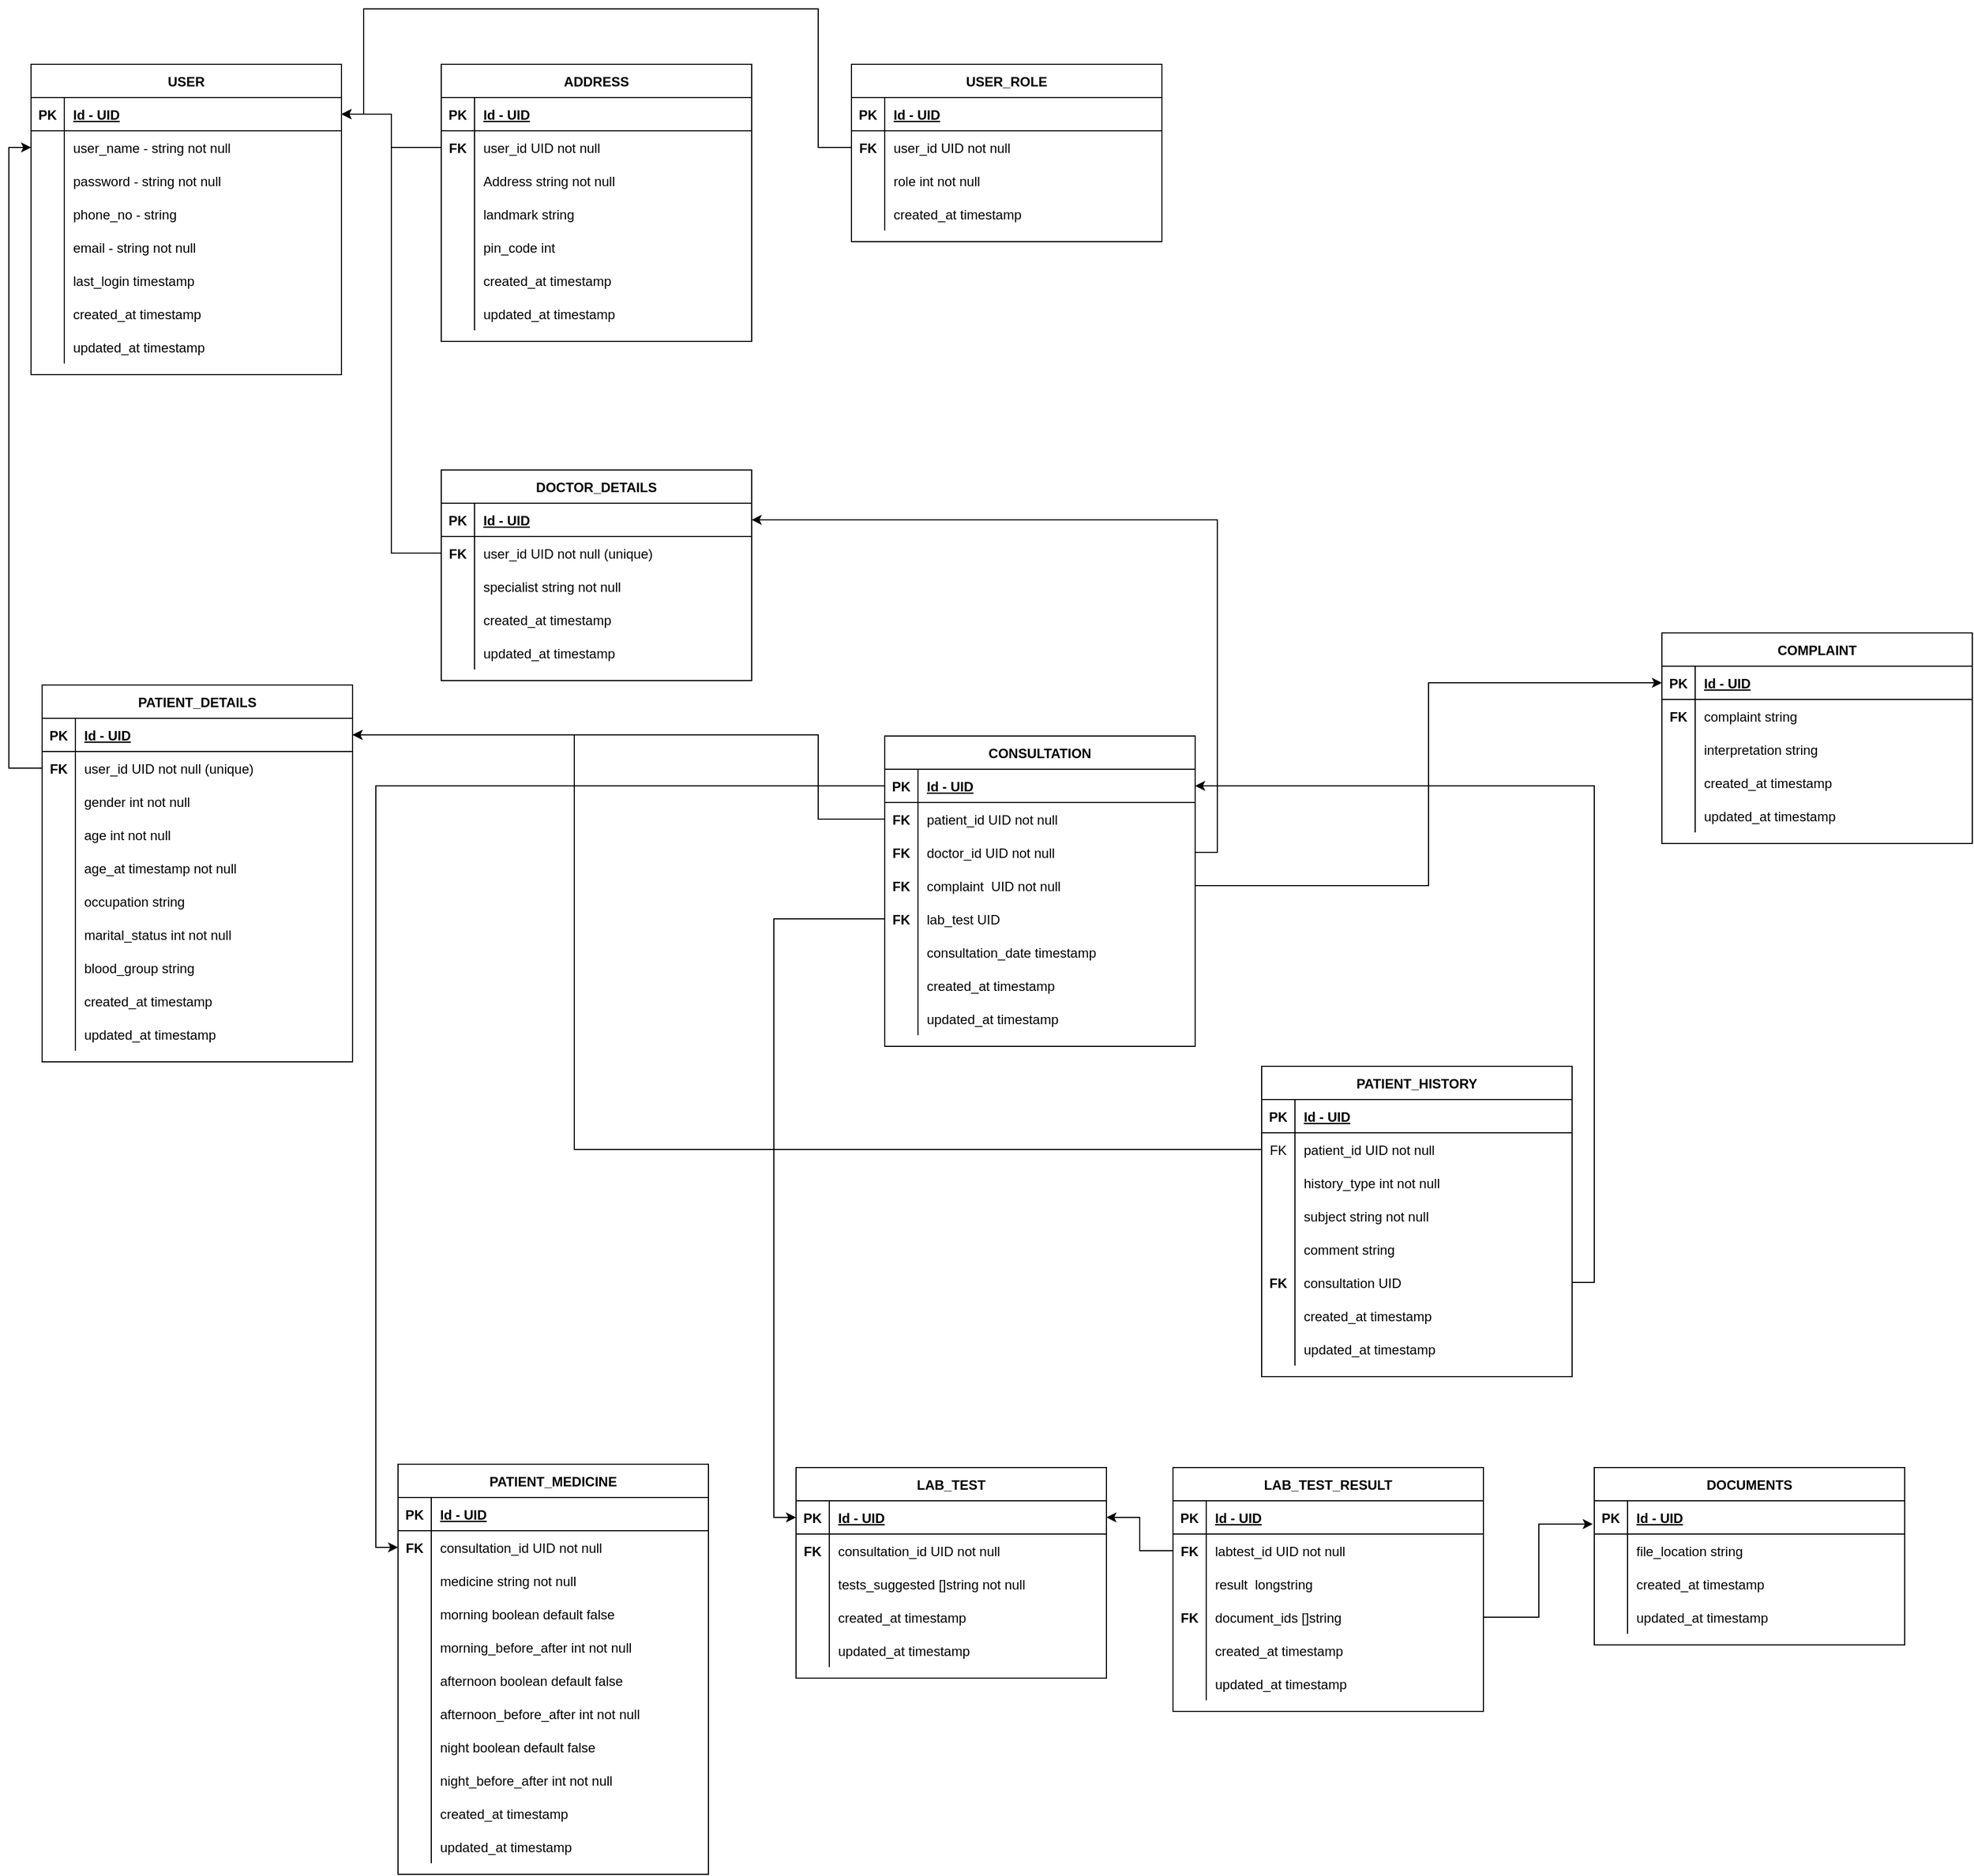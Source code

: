<mxfile version="20.3.6" type="device"><diagram id="OYbtll1T6icmzlk691s5" name="Page-1"><mxGraphModel dx="4432" dy="2100" grid="1" gridSize="10" guides="1" tooltips="1" connect="1" arrows="1" fold="1" page="1" pageScale="1" pageWidth="827" pageHeight="1169" math="0" shadow="0"><root><mxCell id="0"/><mxCell id="1" parent="0"/><mxCell id="C8VQg1Xq1eMkt7h81gWt-1" value="USER" style="shape=table;startSize=30;container=1;collapsible=1;childLayout=tableLayout;fixedRows=1;rowLines=0;fontStyle=1;align=center;resizeLast=1;" vertex="1" parent="1"><mxGeometry x="70" y="130" width="280" height="280" as="geometry"/></mxCell><mxCell id="C8VQg1Xq1eMkt7h81gWt-2" value="" style="shape=tableRow;horizontal=0;startSize=0;swimlaneHead=0;swimlaneBody=0;fillColor=none;collapsible=0;dropTarget=0;points=[[0,0.5],[1,0.5]];portConstraint=eastwest;top=0;left=0;right=0;bottom=1;" vertex="1" parent="C8VQg1Xq1eMkt7h81gWt-1"><mxGeometry y="30" width="280" height="30" as="geometry"/></mxCell><mxCell id="C8VQg1Xq1eMkt7h81gWt-3" value="PK" style="shape=partialRectangle;connectable=0;fillColor=none;top=0;left=0;bottom=0;right=0;fontStyle=1;overflow=hidden;" vertex="1" parent="C8VQg1Xq1eMkt7h81gWt-2"><mxGeometry width="30" height="30" as="geometry"><mxRectangle width="30" height="30" as="alternateBounds"/></mxGeometry></mxCell><mxCell id="C8VQg1Xq1eMkt7h81gWt-4" value="Id - UID" style="shape=partialRectangle;connectable=0;fillColor=none;top=0;left=0;bottom=0;right=0;align=left;spacingLeft=6;fontStyle=5;overflow=hidden;" vertex="1" parent="C8VQg1Xq1eMkt7h81gWt-2"><mxGeometry x="30" width="250" height="30" as="geometry"><mxRectangle width="250" height="30" as="alternateBounds"/></mxGeometry></mxCell><mxCell id="C8VQg1Xq1eMkt7h81gWt-5" value="" style="shape=tableRow;horizontal=0;startSize=0;swimlaneHead=0;swimlaneBody=0;fillColor=none;collapsible=0;dropTarget=0;points=[[0,0.5],[1,0.5]];portConstraint=eastwest;top=0;left=0;right=0;bottom=0;" vertex="1" parent="C8VQg1Xq1eMkt7h81gWt-1"><mxGeometry y="60" width="280" height="30" as="geometry"/></mxCell><mxCell id="C8VQg1Xq1eMkt7h81gWt-6" value="" style="shape=partialRectangle;connectable=0;fillColor=none;top=0;left=0;bottom=0;right=0;editable=1;overflow=hidden;" vertex="1" parent="C8VQg1Xq1eMkt7h81gWt-5"><mxGeometry width="30" height="30" as="geometry"><mxRectangle width="30" height="30" as="alternateBounds"/></mxGeometry></mxCell><mxCell id="C8VQg1Xq1eMkt7h81gWt-7" value="user_name - string not null" style="shape=partialRectangle;connectable=0;fillColor=none;top=0;left=0;bottom=0;right=0;align=left;spacingLeft=6;overflow=hidden;" vertex="1" parent="C8VQg1Xq1eMkt7h81gWt-5"><mxGeometry x="30" width="250" height="30" as="geometry"><mxRectangle width="250" height="30" as="alternateBounds"/></mxGeometry></mxCell><mxCell id="C8VQg1Xq1eMkt7h81gWt-8" value="" style="shape=tableRow;horizontal=0;startSize=0;swimlaneHead=0;swimlaneBody=0;fillColor=none;collapsible=0;dropTarget=0;points=[[0,0.5],[1,0.5]];portConstraint=eastwest;top=0;left=0;right=0;bottom=0;" vertex="1" parent="C8VQg1Xq1eMkt7h81gWt-1"><mxGeometry y="90" width="280" height="30" as="geometry"/></mxCell><mxCell id="C8VQg1Xq1eMkt7h81gWt-9" value="" style="shape=partialRectangle;connectable=0;fillColor=none;top=0;left=0;bottom=0;right=0;editable=1;overflow=hidden;" vertex="1" parent="C8VQg1Xq1eMkt7h81gWt-8"><mxGeometry width="30" height="30" as="geometry"><mxRectangle width="30" height="30" as="alternateBounds"/></mxGeometry></mxCell><mxCell id="C8VQg1Xq1eMkt7h81gWt-10" value="password - string not null" style="shape=partialRectangle;connectable=0;fillColor=none;top=0;left=0;bottom=0;right=0;align=left;spacingLeft=6;overflow=hidden;" vertex="1" parent="C8VQg1Xq1eMkt7h81gWt-8"><mxGeometry x="30" width="250" height="30" as="geometry"><mxRectangle width="250" height="30" as="alternateBounds"/></mxGeometry></mxCell><mxCell id="C8VQg1Xq1eMkt7h81gWt-11" value="" style="shape=tableRow;horizontal=0;startSize=0;swimlaneHead=0;swimlaneBody=0;fillColor=none;collapsible=0;dropTarget=0;points=[[0,0.5],[1,0.5]];portConstraint=eastwest;top=0;left=0;right=0;bottom=0;" vertex="1" parent="C8VQg1Xq1eMkt7h81gWt-1"><mxGeometry y="120" width="280" height="30" as="geometry"/></mxCell><mxCell id="C8VQg1Xq1eMkt7h81gWt-12" value="" style="shape=partialRectangle;connectable=0;fillColor=none;top=0;left=0;bottom=0;right=0;editable=1;overflow=hidden;" vertex="1" parent="C8VQg1Xq1eMkt7h81gWt-11"><mxGeometry width="30" height="30" as="geometry"><mxRectangle width="30" height="30" as="alternateBounds"/></mxGeometry></mxCell><mxCell id="C8VQg1Xq1eMkt7h81gWt-13" value="phone_no - string" style="shape=partialRectangle;connectable=0;fillColor=none;top=0;left=0;bottom=0;right=0;align=left;spacingLeft=6;overflow=hidden;" vertex="1" parent="C8VQg1Xq1eMkt7h81gWt-11"><mxGeometry x="30" width="250" height="30" as="geometry"><mxRectangle width="250" height="30" as="alternateBounds"/></mxGeometry></mxCell><mxCell id="C8VQg1Xq1eMkt7h81gWt-14" style="shape=tableRow;horizontal=0;startSize=0;swimlaneHead=0;swimlaneBody=0;fillColor=none;collapsible=0;dropTarget=0;points=[[0,0.5],[1,0.5]];portConstraint=eastwest;top=0;left=0;right=0;bottom=0;" vertex="1" parent="C8VQg1Xq1eMkt7h81gWt-1"><mxGeometry y="150" width="280" height="30" as="geometry"/></mxCell><mxCell id="C8VQg1Xq1eMkt7h81gWt-15" style="shape=partialRectangle;connectable=0;fillColor=none;top=0;left=0;bottom=0;right=0;editable=1;overflow=hidden;" vertex="1" parent="C8VQg1Xq1eMkt7h81gWt-14"><mxGeometry width="30" height="30" as="geometry"><mxRectangle width="30" height="30" as="alternateBounds"/></mxGeometry></mxCell><mxCell id="C8VQg1Xq1eMkt7h81gWt-16" value="email - string not null " style="shape=partialRectangle;connectable=0;fillColor=none;top=0;left=0;bottom=0;right=0;align=left;spacingLeft=6;overflow=hidden;" vertex="1" parent="C8VQg1Xq1eMkt7h81gWt-14"><mxGeometry x="30" width="250" height="30" as="geometry"><mxRectangle width="250" height="30" as="alternateBounds"/></mxGeometry></mxCell><mxCell id="C8VQg1Xq1eMkt7h81gWt-17" style="shape=tableRow;horizontal=0;startSize=0;swimlaneHead=0;swimlaneBody=0;fillColor=none;collapsible=0;dropTarget=0;points=[[0,0.5],[1,0.5]];portConstraint=eastwest;top=0;left=0;right=0;bottom=0;" vertex="1" parent="C8VQg1Xq1eMkt7h81gWt-1"><mxGeometry y="180" width="280" height="30" as="geometry"/></mxCell><mxCell id="C8VQg1Xq1eMkt7h81gWt-18" style="shape=partialRectangle;connectable=0;fillColor=none;top=0;left=0;bottom=0;right=0;editable=1;overflow=hidden;" vertex="1" parent="C8VQg1Xq1eMkt7h81gWt-17"><mxGeometry width="30" height="30" as="geometry"><mxRectangle width="30" height="30" as="alternateBounds"/></mxGeometry></mxCell><mxCell id="C8VQg1Xq1eMkt7h81gWt-19" value="last_login timestamp" style="shape=partialRectangle;connectable=0;fillColor=none;top=0;left=0;bottom=0;right=0;align=left;spacingLeft=6;overflow=hidden;" vertex="1" parent="C8VQg1Xq1eMkt7h81gWt-17"><mxGeometry x="30" width="250" height="30" as="geometry"><mxRectangle width="250" height="30" as="alternateBounds"/></mxGeometry></mxCell><mxCell id="C8VQg1Xq1eMkt7h81gWt-20" style="shape=tableRow;horizontal=0;startSize=0;swimlaneHead=0;swimlaneBody=0;fillColor=none;collapsible=0;dropTarget=0;points=[[0,0.5],[1,0.5]];portConstraint=eastwest;top=0;left=0;right=0;bottom=0;" vertex="1" parent="C8VQg1Xq1eMkt7h81gWt-1"><mxGeometry y="210" width="280" height="30" as="geometry"/></mxCell><mxCell id="C8VQg1Xq1eMkt7h81gWt-21" style="shape=partialRectangle;connectable=0;fillColor=none;top=0;left=0;bottom=0;right=0;editable=1;overflow=hidden;" vertex="1" parent="C8VQg1Xq1eMkt7h81gWt-20"><mxGeometry width="30" height="30" as="geometry"><mxRectangle width="30" height="30" as="alternateBounds"/></mxGeometry></mxCell><mxCell id="C8VQg1Xq1eMkt7h81gWt-22" value="created_at timestamp" style="shape=partialRectangle;connectable=0;fillColor=none;top=0;left=0;bottom=0;right=0;align=left;spacingLeft=6;overflow=hidden;" vertex="1" parent="C8VQg1Xq1eMkt7h81gWt-20"><mxGeometry x="30" width="250" height="30" as="geometry"><mxRectangle width="250" height="30" as="alternateBounds"/></mxGeometry></mxCell><mxCell id="C8VQg1Xq1eMkt7h81gWt-23" style="shape=tableRow;horizontal=0;startSize=0;swimlaneHead=0;swimlaneBody=0;fillColor=none;collapsible=0;dropTarget=0;points=[[0,0.5],[1,0.5]];portConstraint=eastwest;top=0;left=0;right=0;bottom=0;" vertex="1" parent="C8VQg1Xq1eMkt7h81gWt-1"><mxGeometry y="240" width="280" height="30" as="geometry"/></mxCell><mxCell id="C8VQg1Xq1eMkt7h81gWt-24" style="shape=partialRectangle;connectable=0;fillColor=none;top=0;left=0;bottom=0;right=0;editable=1;overflow=hidden;" vertex="1" parent="C8VQg1Xq1eMkt7h81gWt-23"><mxGeometry width="30" height="30" as="geometry"><mxRectangle width="30" height="30" as="alternateBounds"/></mxGeometry></mxCell><mxCell id="C8VQg1Xq1eMkt7h81gWt-25" value="updated_at timestamp" style="shape=partialRectangle;connectable=0;fillColor=none;top=0;left=0;bottom=0;right=0;align=left;spacingLeft=6;overflow=hidden;" vertex="1" parent="C8VQg1Xq1eMkt7h81gWt-23"><mxGeometry x="30" width="250" height="30" as="geometry"><mxRectangle width="250" height="30" as="alternateBounds"/></mxGeometry></mxCell><mxCell id="C8VQg1Xq1eMkt7h81gWt-32" value="ADDRESS" style="shape=table;startSize=30;container=1;collapsible=1;childLayout=tableLayout;fixedRows=1;rowLines=0;fontStyle=1;align=center;resizeLast=1;" vertex="1" parent="1"><mxGeometry x="440" y="130" width="280" height="250" as="geometry"/></mxCell><mxCell id="C8VQg1Xq1eMkt7h81gWt-33" value="" style="shape=tableRow;horizontal=0;startSize=0;swimlaneHead=0;swimlaneBody=0;fillColor=none;collapsible=0;dropTarget=0;points=[[0,0.5],[1,0.5]];portConstraint=eastwest;top=0;left=0;right=0;bottom=1;" vertex="1" parent="C8VQg1Xq1eMkt7h81gWt-32"><mxGeometry y="30" width="280" height="30" as="geometry"/></mxCell><mxCell id="C8VQg1Xq1eMkt7h81gWt-34" value="PK" style="shape=partialRectangle;connectable=0;fillColor=none;top=0;left=0;bottom=0;right=0;fontStyle=1;overflow=hidden;" vertex="1" parent="C8VQg1Xq1eMkt7h81gWt-33"><mxGeometry width="30" height="30" as="geometry"><mxRectangle width="30" height="30" as="alternateBounds"/></mxGeometry></mxCell><mxCell id="C8VQg1Xq1eMkt7h81gWt-35" value="Id - UID" style="shape=partialRectangle;connectable=0;fillColor=none;top=0;left=0;bottom=0;right=0;align=left;spacingLeft=6;fontStyle=5;overflow=hidden;" vertex="1" parent="C8VQg1Xq1eMkt7h81gWt-33"><mxGeometry x="30" width="250" height="30" as="geometry"><mxRectangle width="250" height="30" as="alternateBounds"/></mxGeometry></mxCell><mxCell id="C8VQg1Xq1eMkt7h81gWt-36" value="" style="shape=tableRow;horizontal=0;startSize=0;swimlaneHead=0;swimlaneBody=0;fillColor=none;collapsible=0;dropTarget=0;points=[[0,0.5],[1,0.5]];portConstraint=eastwest;top=0;left=0;right=0;bottom=0;" vertex="1" parent="C8VQg1Xq1eMkt7h81gWt-32"><mxGeometry y="60" width="280" height="30" as="geometry"/></mxCell><mxCell id="C8VQg1Xq1eMkt7h81gWt-37" value="FK" style="shape=partialRectangle;connectable=0;fillColor=none;top=0;left=0;bottom=0;right=0;editable=1;overflow=hidden;fontStyle=1" vertex="1" parent="C8VQg1Xq1eMkt7h81gWt-36"><mxGeometry width="30" height="30" as="geometry"><mxRectangle width="30" height="30" as="alternateBounds"/></mxGeometry></mxCell><mxCell id="C8VQg1Xq1eMkt7h81gWt-38" value="user_id UID not null " style="shape=partialRectangle;connectable=0;fillColor=none;top=0;left=0;bottom=0;right=0;align=left;spacingLeft=6;overflow=hidden;" vertex="1" parent="C8VQg1Xq1eMkt7h81gWt-36"><mxGeometry x="30" width="250" height="30" as="geometry"><mxRectangle width="250" height="30" as="alternateBounds"/></mxGeometry></mxCell><mxCell id="C8VQg1Xq1eMkt7h81gWt-39" value="" style="shape=tableRow;horizontal=0;startSize=0;swimlaneHead=0;swimlaneBody=0;fillColor=none;collapsible=0;dropTarget=0;points=[[0,0.5],[1,0.5]];portConstraint=eastwest;top=0;left=0;right=0;bottom=0;" vertex="1" parent="C8VQg1Xq1eMkt7h81gWt-32"><mxGeometry y="90" width="280" height="30" as="geometry"/></mxCell><mxCell id="C8VQg1Xq1eMkt7h81gWt-40" value="" style="shape=partialRectangle;connectable=0;fillColor=none;top=0;left=0;bottom=0;right=0;editable=1;overflow=hidden;" vertex="1" parent="C8VQg1Xq1eMkt7h81gWt-39"><mxGeometry width="30" height="30" as="geometry"><mxRectangle width="30" height="30" as="alternateBounds"/></mxGeometry></mxCell><mxCell id="C8VQg1Xq1eMkt7h81gWt-41" value="Address string not null" style="shape=partialRectangle;connectable=0;fillColor=none;top=0;left=0;bottom=0;right=0;align=left;spacingLeft=6;overflow=hidden;" vertex="1" parent="C8VQg1Xq1eMkt7h81gWt-39"><mxGeometry x="30" width="250" height="30" as="geometry"><mxRectangle width="250" height="30" as="alternateBounds"/></mxGeometry></mxCell><mxCell id="C8VQg1Xq1eMkt7h81gWt-42" value="" style="shape=tableRow;horizontal=0;startSize=0;swimlaneHead=0;swimlaneBody=0;fillColor=none;collapsible=0;dropTarget=0;points=[[0,0.5],[1,0.5]];portConstraint=eastwest;top=0;left=0;right=0;bottom=0;" vertex="1" parent="C8VQg1Xq1eMkt7h81gWt-32"><mxGeometry y="120" width="280" height="30" as="geometry"/></mxCell><mxCell id="C8VQg1Xq1eMkt7h81gWt-43" value="" style="shape=partialRectangle;connectable=0;fillColor=none;top=0;left=0;bottom=0;right=0;editable=1;overflow=hidden;" vertex="1" parent="C8VQg1Xq1eMkt7h81gWt-42"><mxGeometry width="30" height="30" as="geometry"><mxRectangle width="30" height="30" as="alternateBounds"/></mxGeometry></mxCell><mxCell id="C8VQg1Xq1eMkt7h81gWt-44" value="landmark string" style="shape=partialRectangle;connectable=0;fillColor=none;top=0;left=0;bottom=0;right=0;align=left;spacingLeft=6;overflow=hidden;" vertex="1" parent="C8VQg1Xq1eMkt7h81gWt-42"><mxGeometry x="30" width="250" height="30" as="geometry"><mxRectangle width="250" height="30" as="alternateBounds"/></mxGeometry></mxCell><mxCell id="C8VQg1Xq1eMkt7h81gWt-45" style="shape=tableRow;horizontal=0;startSize=0;swimlaneHead=0;swimlaneBody=0;fillColor=none;collapsible=0;dropTarget=0;points=[[0,0.5],[1,0.5]];portConstraint=eastwest;top=0;left=0;right=0;bottom=0;" vertex="1" parent="C8VQg1Xq1eMkt7h81gWt-32"><mxGeometry y="150" width="280" height="30" as="geometry"/></mxCell><mxCell id="C8VQg1Xq1eMkt7h81gWt-46" style="shape=partialRectangle;connectable=0;fillColor=none;top=0;left=0;bottom=0;right=0;editable=1;overflow=hidden;" vertex="1" parent="C8VQg1Xq1eMkt7h81gWt-45"><mxGeometry width="30" height="30" as="geometry"><mxRectangle width="30" height="30" as="alternateBounds"/></mxGeometry></mxCell><mxCell id="C8VQg1Xq1eMkt7h81gWt-47" value="pin_code int" style="shape=partialRectangle;connectable=0;fillColor=none;top=0;left=0;bottom=0;right=0;align=left;spacingLeft=6;overflow=hidden;" vertex="1" parent="C8VQg1Xq1eMkt7h81gWt-45"><mxGeometry x="30" width="250" height="30" as="geometry"><mxRectangle width="250" height="30" as="alternateBounds"/></mxGeometry></mxCell><mxCell id="C8VQg1Xq1eMkt7h81gWt-51" style="shape=tableRow;horizontal=0;startSize=0;swimlaneHead=0;swimlaneBody=0;fillColor=none;collapsible=0;dropTarget=0;points=[[0,0.5],[1,0.5]];portConstraint=eastwest;top=0;left=0;right=0;bottom=0;" vertex="1" parent="C8VQg1Xq1eMkt7h81gWt-32"><mxGeometry y="180" width="280" height="30" as="geometry"/></mxCell><mxCell id="C8VQg1Xq1eMkt7h81gWt-52" style="shape=partialRectangle;connectable=0;fillColor=none;top=0;left=0;bottom=0;right=0;editable=1;overflow=hidden;" vertex="1" parent="C8VQg1Xq1eMkt7h81gWt-51"><mxGeometry width="30" height="30" as="geometry"><mxRectangle width="30" height="30" as="alternateBounds"/></mxGeometry></mxCell><mxCell id="C8VQg1Xq1eMkt7h81gWt-53" value="created_at timestamp" style="shape=partialRectangle;connectable=0;fillColor=none;top=0;left=0;bottom=0;right=0;align=left;spacingLeft=6;overflow=hidden;" vertex="1" parent="C8VQg1Xq1eMkt7h81gWt-51"><mxGeometry x="30" width="250" height="30" as="geometry"><mxRectangle width="250" height="30" as="alternateBounds"/></mxGeometry></mxCell><mxCell id="C8VQg1Xq1eMkt7h81gWt-54" style="shape=tableRow;horizontal=0;startSize=0;swimlaneHead=0;swimlaneBody=0;fillColor=none;collapsible=0;dropTarget=0;points=[[0,0.5],[1,0.5]];portConstraint=eastwest;top=0;left=0;right=0;bottom=0;" vertex="1" parent="C8VQg1Xq1eMkt7h81gWt-32"><mxGeometry y="210" width="280" height="30" as="geometry"/></mxCell><mxCell id="C8VQg1Xq1eMkt7h81gWt-55" style="shape=partialRectangle;connectable=0;fillColor=none;top=0;left=0;bottom=0;right=0;editable=1;overflow=hidden;" vertex="1" parent="C8VQg1Xq1eMkt7h81gWt-54"><mxGeometry width="30" height="30" as="geometry"><mxRectangle width="30" height="30" as="alternateBounds"/></mxGeometry></mxCell><mxCell id="C8VQg1Xq1eMkt7h81gWt-56" value="updated_at timestamp" style="shape=partialRectangle;connectable=0;fillColor=none;top=0;left=0;bottom=0;right=0;align=left;spacingLeft=6;overflow=hidden;" vertex="1" parent="C8VQg1Xq1eMkt7h81gWt-54"><mxGeometry x="30" width="250" height="30" as="geometry"><mxRectangle width="250" height="30" as="alternateBounds"/></mxGeometry></mxCell><mxCell id="C8VQg1Xq1eMkt7h81gWt-58" style="edgeStyle=orthogonalEdgeStyle;rounded=0;orthogonalLoop=1;jettySize=auto;html=1;exitX=0;exitY=0.5;exitDx=0;exitDy=0;entryX=1;entryY=0.5;entryDx=0;entryDy=0;" edge="1" parent="1" source="C8VQg1Xq1eMkt7h81gWt-36" target="C8VQg1Xq1eMkt7h81gWt-2"><mxGeometry relative="1" as="geometry"/></mxCell><mxCell id="C8VQg1Xq1eMkt7h81gWt-60" value="USER_ROLE" style="shape=table;startSize=30;container=1;collapsible=1;childLayout=tableLayout;fixedRows=1;rowLines=0;fontStyle=1;align=center;resizeLast=1;" vertex="1" parent="1"><mxGeometry x="810" y="130" width="280" height="160" as="geometry"/></mxCell><mxCell id="C8VQg1Xq1eMkt7h81gWt-61" value="" style="shape=tableRow;horizontal=0;startSize=0;swimlaneHead=0;swimlaneBody=0;fillColor=none;collapsible=0;dropTarget=0;points=[[0,0.5],[1,0.5]];portConstraint=eastwest;top=0;left=0;right=0;bottom=1;" vertex="1" parent="C8VQg1Xq1eMkt7h81gWt-60"><mxGeometry y="30" width="280" height="30" as="geometry"/></mxCell><mxCell id="C8VQg1Xq1eMkt7h81gWt-62" value="PK" style="shape=partialRectangle;connectable=0;fillColor=none;top=0;left=0;bottom=0;right=0;fontStyle=1;overflow=hidden;" vertex="1" parent="C8VQg1Xq1eMkt7h81gWt-61"><mxGeometry width="30" height="30" as="geometry"><mxRectangle width="30" height="30" as="alternateBounds"/></mxGeometry></mxCell><mxCell id="C8VQg1Xq1eMkt7h81gWt-63" value="Id - UID" style="shape=partialRectangle;connectable=0;fillColor=none;top=0;left=0;bottom=0;right=0;align=left;spacingLeft=6;fontStyle=5;overflow=hidden;" vertex="1" parent="C8VQg1Xq1eMkt7h81gWt-61"><mxGeometry x="30" width="250" height="30" as="geometry"><mxRectangle width="250" height="30" as="alternateBounds"/></mxGeometry></mxCell><mxCell id="C8VQg1Xq1eMkt7h81gWt-64" value="" style="shape=tableRow;horizontal=0;startSize=0;swimlaneHead=0;swimlaneBody=0;fillColor=none;collapsible=0;dropTarget=0;points=[[0,0.5],[1,0.5]];portConstraint=eastwest;top=0;left=0;right=0;bottom=0;" vertex="1" parent="C8VQg1Xq1eMkt7h81gWt-60"><mxGeometry y="60" width="280" height="30" as="geometry"/></mxCell><mxCell id="C8VQg1Xq1eMkt7h81gWt-65" value="FK" style="shape=partialRectangle;connectable=0;fillColor=none;top=0;left=0;bottom=0;right=0;editable=1;overflow=hidden;fontStyle=1" vertex="1" parent="C8VQg1Xq1eMkt7h81gWt-64"><mxGeometry width="30" height="30" as="geometry"><mxRectangle width="30" height="30" as="alternateBounds"/></mxGeometry></mxCell><mxCell id="C8VQg1Xq1eMkt7h81gWt-66" value="user_id UID not null " style="shape=partialRectangle;connectable=0;fillColor=none;top=0;left=0;bottom=0;right=0;align=left;spacingLeft=6;overflow=hidden;" vertex="1" parent="C8VQg1Xq1eMkt7h81gWt-64"><mxGeometry x="30" width="250" height="30" as="geometry"><mxRectangle width="250" height="30" as="alternateBounds"/></mxGeometry></mxCell><mxCell id="C8VQg1Xq1eMkt7h81gWt-67" value="" style="shape=tableRow;horizontal=0;startSize=0;swimlaneHead=0;swimlaneBody=0;fillColor=none;collapsible=0;dropTarget=0;points=[[0,0.5],[1,0.5]];portConstraint=eastwest;top=0;left=0;right=0;bottom=0;" vertex="1" parent="C8VQg1Xq1eMkt7h81gWt-60"><mxGeometry y="90" width="280" height="30" as="geometry"/></mxCell><mxCell id="C8VQg1Xq1eMkt7h81gWt-68" value="" style="shape=partialRectangle;connectable=0;fillColor=none;top=0;left=0;bottom=0;right=0;editable=1;overflow=hidden;" vertex="1" parent="C8VQg1Xq1eMkt7h81gWt-67"><mxGeometry width="30" height="30" as="geometry"><mxRectangle width="30" height="30" as="alternateBounds"/></mxGeometry></mxCell><mxCell id="C8VQg1Xq1eMkt7h81gWt-69" value="role int not null" style="shape=partialRectangle;connectable=0;fillColor=none;top=0;left=0;bottom=0;right=0;align=left;spacingLeft=6;overflow=hidden;" vertex="1" parent="C8VQg1Xq1eMkt7h81gWt-67"><mxGeometry x="30" width="250" height="30" as="geometry"><mxRectangle width="250" height="30" as="alternateBounds"/></mxGeometry></mxCell><mxCell id="C8VQg1Xq1eMkt7h81gWt-76" style="shape=tableRow;horizontal=0;startSize=0;swimlaneHead=0;swimlaneBody=0;fillColor=none;collapsible=0;dropTarget=0;points=[[0,0.5],[1,0.5]];portConstraint=eastwest;top=0;left=0;right=0;bottom=0;" vertex="1" parent="C8VQg1Xq1eMkt7h81gWt-60"><mxGeometry y="120" width="280" height="30" as="geometry"/></mxCell><mxCell id="C8VQg1Xq1eMkt7h81gWt-77" style="shape=partialRectangle;connectable=0;fillColor=none;top=0;left=0;bottom=0;right=0;editable=1;overflow=hidden;" vertex="1" parent="C8VQg1Xq1eMkt7h81gWt-76"><mxGeometry width="30" height="30" as="geometry"><mxRectangle width="30" height="30" as="alternateBounds"/></mxGeometry></mxCell><mxCell id="C8VQg1Xq1eMkt7h81gWt-78" value="created_at timestamp" style="shape=partialRectangle;connectable=0;fillColor=none;top=0;left=0;bottom=0;right=0;align=left;spacingLeft=6;overflow=hidden;" vertex="1" parent="C8VQg1Xq1eMkt7h81gWt-76"><mxGeometry x="30" width="250" height="30" as="geometry"><mxRectangle width="250" height="30" as="alternateBounds"/></mxGeometry></mxCell><mxCell id="C8VQg1Xq1eMkt7h81gWt-82" value="PATIENT_DETAILS" style="shape=table;startSize=30;container=1;collapsible=1;childLayout=tableLayout;fixedRows=1;rowLines=0;fontStyle=1;align=center;resizeLast=1;" vertex="1" parent="1"><mxGeometry x="80" y="690" width="280" height="340" as="geometry"/></mxCell><mxCell id="C8VQg1Xq1eMkt7h81gWt-83" value="" style="shape=tableRow;horizontal=0;startSize=0;swimlaneHead=0;swimlaneBody=0;fillColor=none;collapsible=0;dropTarget=0;points=[[0,0.5],[1,0.5]];portConstraint=eastwest;top=0;left=0;right=0;bottom=1;" vertex="1" parent="C8VQg1Xq1eMkt7h81gWt-82"><mxGeometry y="30" width="280" height="30" as="geometry"/></mxCell><mxCell id="C8VQg1Xq1eMkt7h81gWt-84" value="PK" style="shape=partialRectangle;connectable=0;fillColor=none;top=0;left=0;bottom=0;right=0;fontStyle=1;overflow=hidden;" vertex="1" parent="C8VQg1Xq1eMkt7h81gWt-83"><mxGeometry width="30" height="30" as="geometry"><mxRectangle width="30" height="30" as="alternateBounds"/></mxGeometry></mxCell><mxCell id="C8VQg1Xq1eMkt7h81gWt-85" value="Id - UID" style="shape=partialRectangle;connectable=0;fillColor=none;top=0;left=0;bottom=0;right=0;align=left;spacingLeft=6;fontStyle=5;overflow=hidden;" vertex="1" parent="C8VQg1Xq1eMkt7h81gWt-83"><mxGeometry x="30" width="250" height="30" as="geometry"><mxRectangle width="250" height="30" as="alternateBounds"/></mxGeometry></mxCell><mxCell id="C8VQg1Xq1eMkt7h81gWt-86" value="" style="shape=tableRow;horizontal=0;startSize=0;swimlaneHead=0;swimlaneBody=0;fillColor=none;collapsible=0;dropTarget=0;points=[[0,0.5],[1,0.5]];portConstraint=eastwest;top=0;left=0;right=0;bottom=0;" vertex="1" parent="C8VQg1Xq1eMkt7h81gWt-82"><mxGeometry y="60" width="280" height="30" as="geometry"/></mxCell><mxCell id="C8VQg1Xq1eMkt7h81gWt-87" value="FK" style="shape=partialRectangle;connectable=0;fillColor=none;top=0;left=0;bottom=0;right=0;editable=1;overflow=hidden;fontStyle=1" vertex="1" parent="C8VQg1Xq1eMkt7h81gWt-86"><mxGeometry width="30" height="30" as="geometry"><mxRectangle width="30" height="30" as="alternateBounds"/></mxGeometry></mxCell><mxCell id="C8VQg1Xq1eMkt7h81gWt-88" value="user_id UID not null (unique) " style="shape=partialRectangle;connectable=0;fillColor=none;top=0;left=0;bottom=0;right=0;align=left;spacingLeft=6;overflow=hidden;" vertex="1" parent="C8VQg1Xq1eMkt7h81gWt-86"><mxGeometry x="30" width="250" height="30" as="geometry"><mxRectangle width="250" height="30" as="alternateBounds"/></mxGeometry></mxCell><mxCell id="C8VQg1Xq1eMkt7h81gWt-89" value="" style="shape=tableRow;horizontal=0;startSize=0;swimlaneHead=0;swimlaneBody=0;fillColor=none;collapsible=0;dropTarget=0;points=[[0,0.5],[1,0.5]];portConstraint=eastwest;top=0;left=0;right=0;bottom=0;" vertex="1" parent="C8VQg1Xq1eMkt7h81gWt-82"><mxGeometry y="90" width="280" height="30" as="geometry"/></mxCell><mxCell id="C8VQg1Xq1eMkt7h81gWt-90" value="" style="shape=partialRectangle;connectable=0;fillColor=none;top=0;left=0;bottom=0;right=0;editable=1;overflow=hidden;" vertex="1" parent="C8VQg1Xq1eMkt7h81gWt-89"><mxGeometry width="30" height="30" as="geometry"><mxRectangle width="30" height="30" as="alternateBounds"/></mxGeometry></mxCell><mxCell id="C8VQg1Xq1eMkt7h81gWt-91" value="gender int not null" style="shape=partialRectangle;connectable=0;fillColor=none;top=0;left=0;bottom=0;right=0;align=left;spacingLeft=6;overflow=hidden;" vertex="1" parent="C8VQg1Xq1eMkt7h81gWt-89"><mxGeometry x="30" width="250" height="30" as="geometry"><mxRectangle width="250" height="30" as="alternateBounds"/></mxGeometry></mxCell><mxCell id="C8VQg1Xq1eMkt7h81gWt-92" value="" style="shape=tableRow;horizontal=0;startSize=0;swimlaneHead=0;swimlaneBody=0;fillColor=none;collapsible=0;dropTarget=0;points=[[0,0.5],[1,0.5]];portConstraint=eastwest;top=0;left=0;right=0;bottom=0;" vertex="1" parent="C8VQg1Xq1eMkt7h81gWt-82"><mxGeometry y="120" width="280" height="30" as="geometry"/></mxCell><mxCell id="C8VQg1Xq1eMkt7h81gWt-93" value="" style="shape=partialRectangle;connectable=0;fillColor=none;top=0;left=0;bottom=0;right=0;editable=1;overflow=hidden;" vertex="1" parent="C8VQg1Xq1eMkt7h81gWt-92"><mxGeometry width="30" height="30" as="geometry"><mxRectangle width="30" height="30" as="alternateBounds"/></mxGeometry></mxCell><mxCell id="C8VQg1Xq1eMkt7h81gWt-94" value="age int not null" style="shape=partialRectangle;connectable=0;fillColor=none;top=0;left=0;bottom=0;right=0;align=left;spacingLeft=6;overflow=hidden;" vertex="1" parent="C8VQg1Xq1eMkt7h81gWt-92"><mxGeometry x="30" width="250" height="30" as="geometry"><mxRectangle width="250" height="30" as="alternateBounds"/></mxGeometry></mxCell><mxCell id="C8VQg1Xq1eMkt7h81gWt-95" style="shape=tableRow;horizontal=0;startSize=0;swimlaneHead=0;swimlaneBody=0;fillColor=none;collapsible=0;dropTarget=0;points=[[0,0.5],[1,0.5]];portConstraint=eastwest;top=0;left=0;right=0;bottom=0;" vertex="1" parent="C8VQg1Xq1eMkt7h81gWt-82"><mxGeometry y="150" width="280" height="30" as="geometry"/></mxCell><mxCell id="C8VQg1Xq1eMkt7h81gWt-96" style="shape=partialRectangle;connectable=0;fillColor=none;top=0;left=0;bottom=0;right=0;editable=1;overflow=hidden;" vertex="1" parent="C8VQg1Xq1eMkt7h81gWt-95"><mxGeometry width="30" height="30" as="geometry"><mxRectangle width="30" height="30" as="alternateBounds"/></mxGeometry></mxCell><mxCell id="C8VQg1Xq1eMkt7h81gWt-97" value="age_at timestamp not null" style="shape=partialRectangle;connectable=0;fillColor=none;top=0;left=0;bottom=0;right=0;align=left;spacingLeft=6;overflow=hidden;" vertex="1" parent="C8VQg1Xq1eMkt7h81gWt-95"><mxGeometry x="30" width="250" height="30" as="geometry"><mxRectangle width="250" height="30" as="alternateBounds"/></mxGeometry></mxCell><mxCell id="C8VQg1Xq1eMkt7h81gWt-98" style="shape=tableRow;horizontal=0;startSize=0;swimlaneHead=0;swimlaneBody=0;fillColor=none;collapsible=0;dropTarget=0;points=[[0,0.5],[1,0.5]];portConstraint=eastwest;top=0;left=0;right=0;bottom=0;" vertex="1" parent="C8VQg1Xq1eMkt7h81gWt-82"><mxGeometry y="180" width="280" height="30" as="geometry"/></mxCell><mxCell id="C8VQg1Xq1eMkt7h81gWt-99" style="shape=partialRectangle;connectable=0;fillColor=none;top=0;left=0;bottom=0;right=0;editable=1;overflow=hidden;" vertex="1" parent="C8VQg1Xq1eMkt7h81gWt-98"><mxGeometry width="30" height="30" as="geometry"><mxRectangle width="30" height="30" as="alternateBounds"/></mxGeometry></mxCell><mxCell id="C8VQg1Xq1eMkt7h81gWt-100" value="occupation string" style="shape=partialRectangle;connectable=0;fillColor=none;top=0;left=0;bottom=0;right=0;align=left;spacingLeft=6;overflow=hidden;" vertex="1" parent="C8VQg1Xq1eMkt7h81gWt-98"><mxGeometry x="30" width="250" height="30" as="geometry"><mxRectangle width="250" height="30" as="alternateBounds"/></mxGeometry></mxCell><mxCell id="C8VQg1Xq1eMkt7h81gWt-110" style="shape=tableRow;horizontal=0;startSize=0;swimlaneHead=0;swimlaneBody=0;fillColor=none;collapsible=0;dropTarget=0;points=[[0,0.5],[1,0.5]];portConstraint=eastwest;top=0;left=0;right=0;bottom=0;" vertex="1" parent="C8VQg1Xq1eMkt7h81gWt-82"><mxGeometry y="210" width="280" height="30" as="geometry"/></mxCell><mxCell id="C8VQg1Xq1eMkt7h81gWt-111" style="shape=partialRectangle;connectable=0;fillColor=none;top=0;left=0;bottom=0;right=0;editable=1;overflow=hidden;" vertex="1" parent="C8VQg1Xq1eMkt7h81gWt-110"><mxGeometry width="30" height="30" as="geometry"><mxRectangle width="30" height="30" as="alternateBounds"/></mxGeometry></mxCell><mxCell id="C8VQg1Xq1eMkt7h81gWt-112" value="marital_status int not null" style="shape=partialRectangle;connectable=0;fillColor=none;top=0;left=0;bottom=0;right=0;align=left;spacingLeft=6;overflow=hidden;" vertex="1" parent="C8VQg1Xq1eMkt7h81gWt-110"><mxGeometry x="30" width="250" height="30" as="geometry"><mxRectangle width="250" height="30" as="alternateBounds"/></mxGeometry></mxCell><mxCell id="C8VQg1Xq1eMkt7h81gWt-107" style="shape=tableRow;horizontal=0;startSize=0;swimlaneHead=0;swimlaneBody=0;fillColor=none;collapsible=0;dropTarget=0;points=[[0,0.5],[1,0.5]];portConstraint=eastwest;top=0;left=0;right=0;bottom=0;" vertex="1" parent="C8VQg1Xq1eMkt7h81gWt-82"><mxGeometry y="240" width="280" height="30" as="geometry"/></mxCell><mxCell id="C8VQg1Xq1eMkt7h81gWt-108" style="shape=partialRectangle;connectable=0;fillColor=none;top=0;left=0;bottom=0;right=0;editable=1;overflow=hidden;" vertex="1" parent="C8VQg1Xq1eMkt7h81gWt-107"><mxGeometry width="30" height="30" as="geometry"><mxRectangle width="30" height="30" as="alternateBounds"/></mxGeometry></mxCell><mxCell id="C8VQg1Xq1eMkt7h81gWt-109" value="blood_group string" style="shape=partialRectangle;connectable=0;fillColor=none;top=0;left=0;bottom=0;right=0;align=left;spacingLeft=6;overflow=hidden;" vertex="1" parent="C8VQg1Xq1eMkt7h81gWt-107"><mxGeometry x="30" width="250" height="30" as="geometry"><mxRectangle width="250" height="30" as="alternateBounds"/></mxGeometry></mxCell><mxCell id="C8VQg1Xq1eMkt7h81gWt-101" style="shape=tableRow;horizontal=0;startSize=0;swimlaneHead=0;swimlaneBody=0;fillColor=none;collapsible=0;dropTarget=0;points=[[0,0.5],[1,0.5]];portConstraint=eastwest;top=0;left=0;right=0;bottom=0;" vertex="1" parent="C8VQg1Xq1eMkt7h81gWt-82"><mxGeometry y="270" width="280" height="30" as="geometry"/></mxCell><mxCell id="C8VQg1Xq1eMkt7h81gWt-102" style="shape=partialRectangle;connectable=0;fillColor=none;top=0;left=0;bottom=0;right=0;editable=1;overflow=hidden;" vertex="1" parent="C8VQg1Xq1eMkt7h81gWt-101"><mxGeometry width="30" height="30" as="geometry"><mxRectangle width="30" height="30" as="alternateBounds"/></mxGeometry></mxCell><mxCell id="C8VQg1Xq1eMkt7h81gWt-103" value="created_at timestamp" style="shape=partialRectangle;connectable=0;fillColor=none;top=0;left=0;bottom=0;right=0;align=left;spacingLeft=6;overflow=hidden;" vertex="1" parent="C8VQg1Xq1eMkt7h81gWt-101"><mxGeometry x="30" width="250" height="30" as="geometry"><mxRectangle width="250" height="30" as="alternateBounds"/></mxGeometry></mxCell><mxCell id="C8VQg1Xq1eMkt7h81gWt-104" style="shape=tableRow;horizontal=0;startSize=0;swimlaneHead=0;swimlaneBody=0;fillColor=none;collapsible=0;dropTarget=0;points=[[0,0.5],[1,0.5]];portConstraint=eastwest;top=0;left=0;right=0;bottom=0;" vertex="1" parent="C8VQg1Xq1eMkt7h81gWt-82"><mxGeometry y="300" width="280" height="30" as="geometry"/></mxCell><mxCell id="C8VQg1Xq1eMkt7h81gWt-105" style="shape=partialRectangle;connectable=0;fillColor=none;top=0;left=0;bottom=0;right=0;editable=1;overflow=hidden;" vertex="1" parent="C8VQg1Xq1eMkt7h81gWt-104"><mxGeometry width="30" height="30" as="geometry"><mxRectangle width="30" height="30" as="alternateBounds"/></mxGeometry></mxCell><mxCell id="C8VQg1Xq1eMkt7h81gWt-106" value="updated_at timestamp" style="shape=partialRectangle;connectable=0;fillColor=none;top=0;left=0;bottom=0;right=0;align=left;spacingLeft=6;overflow=hidden;" vertex="1" parent="C8VQg1Xq1eMkt7h81gWt-104"><mxGeometry x="30" width="250" height="30" as="geometry"><mxRectangle width="250" height="30" as="alternateBounds"/></mxGeometry></mxCell><mxCell id="C8VQg1Xq1eMkt7h81gWt-113" value="DOCTOR_DETAILS" style="shape=table;startSize=30;container=1;collapsible=1;childLayout=tableLayout;fixedRows=1;rowLines=0;fontStyle=1;align=center;resizeLast=1;" vertex="1" parent="1"><mxGeometry x="440" y="496" width="280" height="190" as="geometry"/></mxCell><mxCell id="C8VQg1Xq1eMkt7h81gWt-114" value="" style="shape=tableRow;horizontal=0;startSize=0;swimlaneHead=0;swimlaneBody=0;fillColor=none;collapsible=0;dropTarget=0;points=[[0,0.5],[1,0.5]];portConstraint=eastwest;top=0;left=0;right=0;bottom=1;" vertex="1" parent="C8VQg1Xq1eMkt7h81gWt-113"><mxGeometry y="30" width="280" height="30" as="geometry"/></mxCell><mxCell id="C8VQg1Xq1eMkt7h81gWt-115" value="PK" style="shape=partialRectangle;connectable=0;fillColor=none;top=0;left=0;bottom=0;right=0;fontStyle=1;overflow=hidden;" vertex="1" parent="C8VQg1Xq1eMkt7h81gWt-114"><mxGeometry width="30" height="30" as="geometry"><mxRectangle width="30" height="30" as="alternateBounds"/></mxGeometry></mxCell><mxCell id="C8VQg1Xq1eMkt7h81gWt-116" value="Id - UID" style="shape=partialRectangle;connectable=0;fillColor=none;top=0;left=0;bottom=0;right=0;align=left;spacingLeft=6;fontStyle=5;overflow=hidden;" vertex="1" parent="C8VQg1Xq1eMkt7h81gWt-114"><mxGeometry x="30" width="250" height="30" as="geometry"><mxRectangle width="250" height="30" as="alternateBounds"/></mxGeometry></mxCell><mxCell id="C8VQg1Xq1eMkt7h81gWt-117" value="" style="shape=tableRow;horizontal=0;startSize=0;swimlaneHead=0;swimlaneBody=0;fillColor=none;collapsible=0;dropTarget=0;points=[[0,0.5],[1,0.5]];portConstraint=eastwest;top=0;left=0;right=0;bottom=0;" vertex="1" parent="C8VQg1Xq1eMkt7h81gWt-113"><mxGeometry y="60" width="280" height="30" as="geometry"/></mxCell><mxCell id="C8VQg1Xq1eMkt7h81gWt-118" value="FK" style="shape=partialRectangle;connectable=0;fillColor=none;top=0;left=0;bottom=0;right=0;editable=1;overflow=hidden;fontStyle=1" vertex="1" parent="C8VQg1Xq1eMkt7h81gWt-117"><mxGeometry width="30" height="30" as="geometry"><mxRectangle width="30" height="30" as="alternateBounds"/></mxGeometry></mxCell><mxCell id="C8VQg1Xq1eMkt7h81gWt-119" value="user_id UID not null (unique) " style="shape=partialRectangle;connectable=0;fillColor=none;top=0;left=0;bottom=0;right=0;align=left;spacingLeft=6;overflow=hidden;" vertex="1" parent="C8VQg1Xq1eMkt7h81gWt-117"><mxGeometry x="30" width="250" height="30" as="geometry"><mxRectangle width="250" height="30" as="alternateBounds"/></mxGeometry></mxCell><mxCell id="C8VQg1Xq1eMkt7h81gWt-120" value="" style="shape=tableRow;horizontal=0;startSize=0;swimlaneHead=0;swimlaneBody=0;fillColor=none;collapsible=0;dropTarget=0;points=[[0,0.5],[1,0.5]];portConstraint=eastwest;top=0;left=0;right=0;bottom=0;" vertex="1" parent="C8VQg1Xq1eMkt7h81gWt-113"><mxGeometry y="90" width="280" height="30" as="geometry"/></mxCell><mxCell id="C8VQg1Xq1eMkt7h81gWt-121" value="" style="shape=partialRectangle;connectable=0;fillColor=none;top=0;left=0;bottom=0;right=0;editable=1;overflow=hidden;" vertex="1" parent="C8VQg1Xq1eMkt7h81gWt-120"><mxGeometry width="30" height="30" as="geometry"><mxRectangle width="30" height="30" as="alternateBounds"/></mxGeometry></mxCell><mxCell id="C8VQg1Xq1eMkt7h81gWt-122" value="specialist string not null" style="shape=partialRectangle;connectable=0;fillColor=none;top=0;left=0;bottom=0;right=0;align=left;spacingLeft=6;overflow=hidden;" vertex="1" parent="C8VQg1Xq1eMkt7h81gWt-120"><mxGeometry x="30" width="250" height="30" as="geometry"><mxRectangle width="250" height="30" as="alternateBounds"/></mxGeometry></mxCell><mxCell id="C8VQg1Xq1eMkt7h81gWt-123" style="shape=tableRow;horizontal=0;startSize=0;swimlaneHead=0;swimlaneBody=0;fillColor=none;collapsible=0;dropTarget=0;points=[[0,0.5],[1,0.5]];portConstraint=eastwest;top=0;left=0;right=0;bottom=0;" vertex="1" parent="C8VQg1Xq1eMkt7h81gWt-113"><mxGeometry y="120" width="280" height="30" as="geometry"/></mxCell><mxCell id="C8VQg1Xq1eMkt7h81gWt-124" style="shape=partialRectangle;connectable=0;fillColor=none;top=0;left=0;bottom=0;right=0;editable=1;overflow=hidden;" vertex="1" parent="C8VQg1Xq1eMkt7h81gWt-123"><mxGeometry width="30" height="30" as="geometry"><mxRectangle width="30" height="30" as="alternateBounds"/></mxGeometry></mxCell><mxCell id="C8VQg1Xq1eMkt7h81gWt-125" value="created_at timestamp" style="shape=partialRectangle;connectable=0;fillColor=none;top=0;left=0;bottom=0;right=0;align=left;spacingLeft=6;overflow=hidden;" vertex="1" parent="C8VQg1Xq1eMkt7h81gWt-123"><mxGeometry x="30" width="250" height="30" as="geometry"><mxRectangle width="250" height="30" as="alternateBounds"/></mxGeometry></mxCell><mxCell id="C8VQg1Xq1eMkt7h81gWt-126" style="shape=tableRow;horizontal=0;startSize=0;swimlaneHead=0;swimlaneBody=0;fillColor=none;collapsible=0;dropTarget=0;points=[[0,0.5],[1,0.5]];portConstraint=eastwest;top=0;left=0;right=0;bottom=0;" vertex="1" parent="C8VQg1Xq1eMkt7h81gWt-113"><mxGeometry y="150" width="280" height="30" as="geometry"/></mxCell><mxCell id="C8VQg1Xq1eMkt7h81gWt-127" style="shape=partialRectangle;connectable=0;fillColor=none;top=0;left=0;bottom=0;right=0;editable=1;overflow=hidden;" vertex="1" parent="C8VQg1Xq1eMkt7h81gWt-126"><mxGeometry width="30" height="30" as="geometry"><mxRectangle width="30" height="30" as="alternateBounds"/></mxGeometry></mxCell><mxCell id="C8VQg1Xq1eMkt7h81gWt-128" value="updated_at timestamp" style="shape=partialRectangle;connectable=0;fillColor=none;top=0;left=0;bottom=0;right=0;align=left;spacingLeft=6;overflow=hidden;" vertex="1" parent="C8VQg1Xq1eMkt7h81gWt-126"><mxGeometry x="30" width="250" height="30" as="geometry"><mxRectangle width="250" height="30" as="alternateBounds"/></mxGeometry></mxCell><mxCell id="C8VQg1Xq1eMkt7h81gWt-129" value="CONSULTATION" style="shape=table;startSize=30;container=1;collapsible=1;childLayout=tableLayout;fixedRows=1;rowLines=0;fontStyle=1;align=center;resizeLast=1;" vertex="1" parent="1"><mxGeometry x="840" y="736" width="280" height="280" as="geometry"/></mxCell><mxCell id="C8VQg1Xq1eMkt7h81gWt-130" value="" style="shape=tableRow;horizontal=0;startSize=0;swimlaneHead=0;swimlaneBody=0;fillColor=none;collapsible=0;dropTarget=0;points=[[0,0.5],[1,0.5]];portConstraint=eastwest;top=0;left=0;right=0;bottom=1;" vertex="1" parent="C8VQg1Xq1eMkt7h81gWt-129"><mxGeometry y="30" width="280" height="30" as="geometry"/></mxCell><mxCell id="C8VQg1Xq1eMkt7h81gWt-131" value="PK" style="shape=partialRectangle;connectable=0;fillColor=none;top=0;left=0;bottom=0;right=0;fontStyle=1;overflow=hidden;" vertex="1" parent="C8VQg1Xq1eMkt7h81gWt-130"><mxGeometry width="30" height="30" as="geometry"><mxRectangle width="30" height="30" as="alternateBounds"/></mxGeometry></mxCell><mxCell id="C8VQg1Xq1eMkt7h81gWt-132" value="Id - UID" style="shape=partialRectangle;connectable=0;fillColor=none;top=0;left=0;bottom=0;right=0;align=left;spacingLeft=6;fontStyle=5;overflow=hidden;" vertex="1" parent="C8VQg1Xq1eMkt7h81gWt-130"><mxGeometry x="30" width="250" height="30" as="geometry"><mxRectangle width="250" height="30" as="alternateBounds"/></mxGeometry></mxCell><mxCell id="C8VQg1Xq1eMkt7h81gWt-133" value="" style="shape=tableRow;horizontal=0;startSize=0;swimlaneHead=0;swimlaneBody=0;fillColor=none;collapsible=0;dropTarget=0;points=[[0,0.5],[1,0.5]];portConstraint=eastwest;top=0;left=0;right=0;bottom=0;" vertex="1" parent="C8VQg1Xq1eMkt7h81gWt-129"><mxGeometry y="60" width="280" height="30" as="geometry"/></mxCell><mxCell id="C8VQg1Xq1eMkt7h81gWt-134" value="FK" style="shape=partialRectangle;connectable=0;fillColor=none;top=0;left=0;bottom=0;right=0;editable=1;overflow=hidden;fontStyle=1" vertex="1" parent="C8VQg1Xq1eMkt7h81gWt-133"><mxGeometry width="30" height="30" as="geometry"><mxRectangle width="30" height="30" as="alternateBounds"/></mxGeometry></mxCell><mxCell id="C8VQg1Xq1eMkt7h81gWt-135" value="patient_id UID not null " style="shape=partialRectangle;connectable=0;fillColor=none;top=0;left=0;bottom=0;right=0;align=left;spacingLeft=6;overflow=hidden;" vertex="1" parent="C8VQg1Xq1eMkt7h81gWt-133"><mxGeometry x="30" width="250" height="30" as="geometry"><mxRectangle width="250" height="30" as="alternateBounds"/></mxGeometry></mxCell><mxCell id="C8VQg1Xq1eMkt7h81gWt-136" value="" style="shape=tableRow;horizontal=0;startSize=0;swimlaneHead=0;swimlaneBody=0;fillColor=none;collapsible=0;dropTarget=0;points=[[0,0.5],[1,0.5]];portConstraint=eastwest;top=0;left=0;right=0;bottom=0;" vertex="1" parent="C8VQg1Xq1eMkt7h81gWt-129"><mxGeometry y="90" width="280" height="30" as="geometry"/></mxCell><mxCell id="C8VQg1Xq1eMkt7h81gWt-137" value="FK" style="shape=partialRectangle;connectable=0;fillColor=none;top=0;left=0;bottom=0;right=0;editable=1;overflow=hidden;fontStyle=1" vertex="1" parent="C8VQg1Xq1eMkt7h81gWt-136"><mxGeometry width="30" height="30" as="geometry"><mxRectangle width="30" height="30" as="alternateBounds"/></mxGeometry></mxCell><mxCell id="C8VQg1Xq1eMkt7h81gWt-138" value="doctor_id UID not null" style="shape=partialRectangle;connectable=0;fillColor=none;top=0;left=0;bottom=0;right=0;align=left;spacingLeft=6;overflow=hidden;" vertex="1" parent="C8VQg1Xq1eMkt7h81gWt-136"><mxGeometry x="30" width="250" height="30" as="geometry"><mxRectangle width="250" height="30" as="alternateBounds"/></mxGeometry></mxCell><mxCell id="C8VQg1Xq1eMkt7h81gWt-139" value="" style="shape=tableRow;horizontal=0;startSize=0;swimlaneHead=0;swimlaneBody=0;fillColor=none;collapsible=0;dropTarget=0;points=[[0,0.5],[1,0.5]];portConstraint=eastwest;top=0;left=0;right=0;bottom=0;" vertex="1" parent="C8VQg1Xq1eMkt7h81gWt-129"><mxGeometry y="120" width="280" height="30" as="geometry"/></mxCell><mxCell id="C8VQg1Xq1eMkt7h81gWt-140" value="FK" style="shape=partialRectangle;connectable=0;fillColor=none;top=0;left=0;bottom=0;right=0;editable=1;overflow=hidden;fontStyle=1" vertex="1" parent="C8VQg1Xq1eMkt7h81gWt-139"><mxGeometry width="30" height="30" as="geometry"><mxRectangle width="30" height="30" as="alternateBounds"/></mxGeometry></mxCell><mxCell id="C8VQg1Xq1eMkt7h81gWt-141" value="complaint  UID not null" style="shape=partialRectangle;connectable=0;fillColor=none;top=0;left=0;bottom=0;right=0;align=left;spacingLeft=6;overflow=hidden;" vertex="1" parent="C8VQg1Xq1eMkt7h81gWt-139"><mxGeometry x="30" width="250" height="30" as="geometry"><mxRectangle width="250" height="30" as="alternateBounds"/></mxGeometry></mxCell><mxCell id="C8VQg1Xq1eMkt7h81gWt-145" style="shape=tableRow;horizontal=0;startSize=0;swimlaneHead=0;swimlaneBody=0;fillColor=none;collapsible=0;dropTarget=0;points=[[0,0.5],[1,0.5]];portConstraint=eastwest;top=0;left=0;right=0;bottom=0;" vertex="1" parent="C8VQg1Xq1eMkt7h81gWt-129"><mxGeometry y="150" width="280" height="30" as="geometry"/></mxCell><mxCell id="C8VQg1Xq1eMkt7h81gWt-146" value="FK" style="shape=partialRectangle;connectable=0;fillColor=none;top=0;left=0;bottom=0;right=0;editable=1;overflow=hidden;fontStyle=1" vertex="1" parent="C8VQg1Xq1eMkt7h81gWt-145"><mxGeometry width="30" height="30" as="geometry"><mxRectangle width="30" height="30" as="alternateBounds"/></mxGeometry></mxCell><mxCell id="C8VQg1Xq1eMkt7h81gWt-147" value="lab_test UID" style="shape=partialRectangle;connectable=0;fillColor=none;top=0;left=0;bottom=0;right=0;align=left;spacingLeft=6;overflow=hidden;" vertex="1" parent="C8VQg1Xq1eMkt7h81gWt-145"><mxGeometry x="30" width="250" height="30" as="geometry"><mxRectangle width="250" height="30" as="alternateBounds"/></mxGeometry></mxCell><mxCell id="C8VQg1Xq1eMkt7h81gWt-148" style="shape=tableRow;horizontal=0;startSize=0;swimlaneHead=0;swimlaneBody=0;fillColor=none;collapsible=0;dropTarget=0;points=[[0,0.5],[1,0.5]];portConstraint=eastwest;top=0;left=0;right=0;bottom=0;" vertex="1" parent="C8VQg1Xq1eMkt7h81gWt-129"><mxGeometry y="180" width="280" height="30" as="geometry"/></mxCell><mxCell id="C8VQg1Xq1eMkt7h81gWt-149" style="shape=partialRectangle;connectable=0;fillColor=none;top=0;left=0;bottom=0;right=0;editable=1;overflow=hidden;" vertex="1" parent="C8VQg1Xq1eMkt7h81gWt-148"><mxGeometry width="30" height="30" as="geometry"><mxRectangle width="30" height="30" as="alternateBounds"/></mxGeometry></mxCell><mxCell id="C8VQg1Xq1eMkt7h81gWt-150" value="consultation_date timestamp" style="shape=partialRectangle;connectable=0;fillColor=none;top=0;left=0;bottom=0;right=0;align=left;spacingLeft=6;overflow=hidden;" vertex="1" parent="C8VQg1Xq1eMkt7h81gWt-148"><mxGeometry x="30" width="250" height="30" as="geometry"><mxRectangle width="250" height="30" as="alternateBounds"/></mxGeometry></mxCell><mxCell id="C8VQg1Xq1eMkt7h81gWt-151" style="shape=tableRow;horizontal=0;startSize=0;swimlaneHead=0;swimlaneBody=0;fillColor=none;collapsible=0;dropTarget=0;points=[[0,0.5],[1,0.5]];portConstraint=eastwest;top=0;left=0;right=0;bottom=0;" vertex="1" parent="C8VQg1Xq1eMkt7h81gWt-129"><mxGeometry y="210" width="280" height="30" as="geometry"/></mxCell><mxCell id="C8VQg1Xq1eMkt7h81gWt-152" style="shape=partialRectangle;connectable=0;fillColor=none;top=0;left=0;bottom=0;right=0;editable=1;overflow=hidden;" vertex="1" parent="C8VQg1Xq1eMkt7h81gWt-151"><mxGeometry width="30" height="30" as="geometry"><mxRectangle width="30" height="30" as="alternateBounds"/></mxGeometry></mxCell><mxCell id="C8VQg1Xq1eMkt7h81gWt-153" value="created_at timestamp" style="shape=partialRectangle;connectable=0;fillColor=none;top=0;left=0;bottom=0;right=0;align=left;spacingLeft=6;overflow=hidden;" vertex="1" parent="C8VQg1Xq1eMkt7h81gWt-151"><mxGeometry x="30" width="250" height="30" as="geometry"><mxRectangle width="250" height="30" as="alternateBounds"/></mxGeometry></mxCell><mxCell id="C8VQg1Xq1eMkt7h81gWt-157" style="shape=tableRow;horizontal=0;startSize=0;swimlaneHead=0;swimlaneBody=0;fillColor=none;collapsible=0;dropTarget=0;points=[[0,0.5],[1,0.5]];portConstraint=eastwest;top=0;left=0;right=0;bottom=0;" vertex="1" parent="C8VQg1Xq1eMkt7h81gWt-129"><mxGeometry y="240" width="280" height="30" as="geometry"/></mxCell><mxCell id="C8VQg1Xq1eMkt7h81gWt-158" style="shape=partialRectangle;connectable=0;fillColor=none;top=0;left=0;bottom=0;right=0;editable=1;overflow=hidden;" vertex="1" parent="C8VQg1Xq1eMkt7h81gWt-157"><mxGeometry width="30" height="30" as="geometry"><mxRectangle width="30" height="30" as="alternateBounds"/></mxGeometry></mxCell><mxCell id="C8VQg1Xq1eMkt7h81gWt-159" value="updated_at timestamp" style="shape=partialRectangle;connectable=0;fillColor=none;top=0;left=0;bottom=0;right=0;align=left;spacingLeft=6;overflow=hidden;" vertex="1" parent="C8VQg1Xq1eMkt7h81gWt-157"><mxGeometry x="30" width="250" height="30" as="geometry"><mxRectangle width="250" height="30" as="alternateBounds"/></mxGeometry></mxCell><mxCell id="C8VQg1Xq1eMkt7h81gWt-160" value="PATIENT_HISTORY" style="shape=table;startSize=30;container=1;collapsible=1;childLayout=tableLayout;fixedRows=1;rowLines=0;fontStyle=1;align=center;resizeLast=1;" vertex="1" parent="1"><mxGeometry x="1180" y="1034" width="280" height="280" as="geometry"/></mxCell><mxCell id="C8VQg1Xq1eMkt7h81gWt-161" value="" style="shape=tableRow;horizontal=0;startSize=0;swimlaneHead=0;swimlaneBody=0;fillColor=none;collapsible=0;dropTarget=0;points=[[0,0.5],[1,0.5]];portConstraint=eastwest;top=0;left=0;right=0;bottom=1;" vertex="1" parent="C8VQg1Xq1eMkt7h81gWt-160"><mxGeometry y="30" width="280" height="30" as="geometry"/></mxCell><mxCell id="C8VQg1Xq1eMkt7h81gWt-162" value="PK" style="shape=partialRectangle;connectable=0;fillColor=none;top=0;left=0;bottom=0;right=0;fontStyle=1;overflow=hidden;" vertex="1" parent="C8VQg1Xq1eMkt7h81gWt-161"><mxGeometry width="30" height="30" as="geometry"><mxRectangle width="30" height="30" as="alternateBounds"/></mxGeometry></mxCell><mxCell id="C8VQg1Xq1eMkt7h81gWt-163" value="Id - UID" style="shape=partialRectangle;connectable=0;fillColor=none;top=0;left=0;bottom=0;right=0;align=left;spacingLeft=6;fontStyle=5;overflow=hidden;" vertex="1" parent="C8VQg1Xq1eMkt7h81gWt-161"><mxGeometry x="30" width="250" height="30" as="geometry"><mxRectangle width="250" height="30" as="alternateBounds"/></mxGeometry></mxCell><mxCell id="C8VQg1Xq1eMkt7h81gWt-164" value="" style="shape=tableRow;horizontal=0;startSize=0;swimlaneHead=0;swimlaneBody=0;fillColor=none;collapsible=0;dropTarget=0;points=[[0,0.5],[1,0.5]];portConstraint=eastwest;top=0;left=0;right=0;bottom=0;" vertex="1" parent="C8VQg1Xq1eMkt7h81gWt-160"><mxGeometry y="60" width="280" height="30" as="geometry"/></mxCell><mxCell id="C8VQg1Xq1eMkt7h81gWt-165" value="FK" style="shape=partialRectangle;connectable=0;fillColor=none;top=0;left=0;bottom=0;right=0;editable=1;overflow=hidden;" vertex="1" parent="C8VQg1Xq1eMkt7h81gWt-164"><mxGeometry width="30" height="30" as="geometry"><mxRectangle width="30" height="30" as="alternateBounds"/></mxGeometry></mxCell><mxCell id="C8VQg1Xq1eMkt7h81gWt-166" value="patient_id UID not null " style="shape=partialRectangle;connectable=0;fillColor=none;top=0;left=0;bottom=0;right=0;align=left;spacingLeft=6;overflow=hidden;" vertex="1" parent="C8VQg1Xq1eMkt7h81gWt-164"><mxGeometry x="30" width="250" height="30" as="geometry"><mxRectangle width="250" height="30" as="alternateBounds"/></mxGeometry></mxCell><mxCell id="C8VQg1Xq1eMkt7h81gWt-167" value="" style="shape=tableRow;horizontal=0;startSize=0;swimlaneHead=0;swimlaneBody=0;fillColor=none;collapsible=0;dropTarget=0;points=[[0,0.5],[1,0.5]];portConstraint=eastwest;top=0;left=0;right=0;bottom=0;" vertex="1" parent="C8VQg1Xq1eMkt7h81gWt-160"><mxGeometry y="90" width="280" height="30" as="geometry"/></mxCell><mxCell id="C8VQg1Xq1eMkt7h81gWt-168" value="" style="shape=partialRectangle;connectable=0;fillColor=none;top=0;left=0;bottom=0;right=0;editable=1;overflow=hidden;" vertex="1" parent="C8VQg1Xq1eMkt7h81gWt-167"><mxGeometry width="30" height="30" as="geometry"><mxRectangle width="30" height="30" as="alternateBounds"/></mxGeometry></mxCell><mxCell id="C8VQg1Xq1eMkt7h81gWt-169" value="history_type int not null" style="shape=partialRectangle;connectable=0;fillColor=none;top=0;left=0;bottom=0;right=0;align=left;spacingLeft=6;overflow=hidden;" vertex="1" parent="C8VQg1Xq1eMkt7h81gWt-167"><mxGeometry x="30" width="250" height="30" as="geometry"><mxRectangle width="250" height="30" as="alternateBounds"/></mxGeometry></mxCell><mxCell id="C8VQg1Xq1eMkt7h81gWt-170" value="" style="shape=tableRow;horizontal=0;startSize=0;swimlaneHead=0;swimlaneBody=0;fillColor=none;collapsible=0;dropTarget=0;points=[[0,0.5],[1,0.5]];portConstraint=eastwest;top=0;left=0;right=0;bottom=0;" vertex="1" parent="C8VQg1Xq1eMkt7h81gWt-160"><mxGeometry y="120" width="280" height="30" as="geometry"/></mxCell><mxCell id="C8VQg1Xq1eMkt7h81gWt-171" value="" style="shape=partialRectangle;connectable=0;fillColor=none;top=0;left=0;bottom=0;right=0;editable=1;overflow=hidden;" vertex="1" parent="C8VQg1Xq1eMkt7h81gWt-170"><mxGeometry width="30" height="30" as="geometry"><mxRectangle width="30" height="30" as="alternateBounds"/></mxGeometry></mxCell><mxCell id="C8VQg1Xq1eMkt7h81gWt-172" value="subject string not null" style="shape=partialRectangle;connectable=0;fillColor=none;top=0;left=0;bottom=0;right=0;align=left;spacingLeft=6;overflow=hidden;" vertex="1" parent="C8VQg1Xq1eMkt7h81gWt-170"><mxGeometry x="30" width="250" height="30" as="geometry"><mxRectangle width="250" height="30" as="alternateBounds"/></mxGeometry></mxCell><mxCell id="C8VQg1Xq1eMkt7h81gWt-173" style="shape=tableRow;horizontal=0;startSize=0;swimlaneHead=0;swimlaneBody=0;fillColor=none;collapsible=0;dropTarget=0;points=[[0,0.5],[1,0.5]];portConstraint=eastwest;top=0;left=0;right=0;bottom=0;" vertex="1" parent="C8VQg1Xq1eMkt7h81gWt-160"><mxGeometry y="150" width="280" height="30" as="geometry"/></mxCell><mxCell id="C8VQg1Xq1eMkt7h81gWt-174" style="shape=partialRectangle;connectable=0;fillColor=none;top=0;left=0;bottom=0;right=0;editable=1;overflow=hidden;" vertex="1" parent="C8VQg1Xq1eMkt7h81gWt-173"><mxGeometry width="30" height="30" as="geometry"><mxRectangle width="30" height="30" as="alternateBounds"/></mxGeometry></mxCell><mxCell id="C8VQg1Xq1eMkt7h81gWt-175" value="comment string" style="shape=partialRectangle;connectable=0;fillColor=none;top=0;left=0;bottom=0;right=0;align=left;spacingLeft=6;overflow=hidden;" vertex="1" parent="C8VQg1Xq1eMkt7h81gWt-173"><mxGeometry x="30" width="250" height="30" as="geometry"><mxRectangle width="250" height="30" as="alternateBounds"/></mxGeometry></mxCell><mxCell id="C8VQg1Xq1eMkt7h81gWt-176" style="shape=tableRow;horizontal=0;startSize=0;swimlaneHead=0;swimlaneBody=0;fillColor=none;collapsible=0;dropTarget=0;points=[[0,0.5],[1,0.5]];portConstraint=eastwest;top=0;left=0;right=0;bottom=0;" vertex="1" parent="C8VQg1Xq1eMkt7h81gWt-160"><mxGeometry y="180" width="280" height="30" as="geometry"/></mxCell><mxCell id="C8VQg1Xq1eMkt7h81gWt-177" value="FK" style="shape=partialRectangle;connectable=0;fillColor=none;top=0;left=0;bottom=0;right=0;editable=1;overflow=hidden;fontStyle=1" vertex="1" parent="C8VQg1Xq1eMkt7h81gWt-176"><mxGeometry width="30" height="30" as="geometry"><mxRectangle width="30" height="30" as="alternateBounds"/></mxGeometry></mxCell><mxCell id="C8VQg1Xq1eMkt7h81gWt-178" value="consultation UID " style="shape=partialRectangle;connectable=0;fillColor=none;top=0;left=0;bottom=0;right=0;align=left;spacingLeft=6;overflow=hidden;" vertex="1" parent="C8VQg1Xq1eMkt7h81gWt-176"><mxGeometry x="30" width="250" height="30" as="geometry"><mxRectangle width="250" height="30" as="alternateBounds"/></mxGeometry></mxCell><mxCell id="C8VQg1Xq1eMkt7h81gWt-185" style="shape=tableRow;horizontal=0;startSize=0;swimlaneHead=0;swimlaneBody=0;fillColor=none;collapsible=0;dropTarget=0;points=[[0,0.5],[1,0.5]];portConstraint=eastwest;top=0;left=0;right=0;bottom=0;" vertex="1" parent="C8VQg1Xq1eMkt7h81gWt-160"><mxGeometry y="210" width="280" height="30" as="geometry"/></mxCell><mxCell id="C8VQg1Xq1eMkt7h81gWt-186" style="shape=partialRectangle;connectable=0;fillColor=none;top=0;left=0;bottom=0;right=0;editable=1;overflow=hidden;" vertex="1" parent="C8VQg1Xq1eMkt7h81gWt-185"><mxGeometry width="30" height="30" as="geometry"><mxRectangle width="30" height="30" as="alternateBounds"/></mxGeometry></mxCell><mxCell id="C8VQg1Xq1eMkt7h81gWt-187" value="created_at timestamp" style="shape=partialRectangle;connectable=0;fillColor=none;top=0;left=0;bottom=0;right=0;align=left;spacingLeft=6;overflow=hidden;" vertex="1" parent="C8VQg1Xq1eMkt7h81gWt-185"><mxGeometry x="30" width="250" height="30" as="geometry"><mxRectangle width="250" height="30" as="alternateBounds"/></mxGeometry></mxCell><mxCell id="C8VQg1Xq1eMkt7h81gWt-188" style="shape=tableRow;horizontal=0;startSize=0;swimlaneHead=0;swimlaneBody=0;fillColor=none;collapsible=0;dropTarget=0;points=[[0,0.5],[1,0.5]];portConstraint=eastwest;top=0;left=0;right=0;bottom=0;" vertex="1" parent="C8VQg1Xq1eMkt7h81gWt-160"><mxGeometry y="240" width="280" height="30" as="geometry"/></mxCell><mxCell id="C8VQg1Xq1eMkt7h81gWt-189" style="shape=partialRectangle;connectable=0;fillColor=none;top=0;left=0;bottom=0;right=0;editable=1;overflow=hidden;" vertex="1" parent="C8VQg1Xq1eMkt7h81gWt-188"><mxGeometry width="30" height="30" as="geometry"><mxRectangle width="30" height="30" as="alternateBounds"/></mxGeometry></mxCell><mxCell id="C8VQg1Xq1eMkt7h81gWt-190" value="updated_at timestamp" style="shape=partialRectangle;connectable=0;fillColor=none;top=0;left=0;bottom=0;right=0;align=left;spacingLeft=6;overflow=hidden;" vertex="1" parent="C8VQg1Xq1eMkt7h81gWt-188"><mxGeometry x="30" width="250" height="30" as="geometry"><mxRectangle width="250" height="30" as="alternateBounds"/></mxGeometry></mxCell><mxCell id="C8VQg1Xq1eMkt7h81gWt-191" value="COMPLAINT" style="shape=table;startSize=30;container=1;collapsible=1;childLayout=tableLayout;fixedRows=1;rowLines=0;fontStyle=1;align=center;resizeLast=1;" vertex="1" parent="1"><mxGeometry x="1541" y="643" width="280" height="190" as="geometry"/></mxCell><mxCell id="C8VQg1Xq1eMkt7h81gWt-192" value="" style="shape=tableRow;horizontal=0;startSize=0;swimlaneHead=0;swimlaneBody=0;fillColor=none;collapsible=0;dropTarget=0;points=[[0,0.5],[1,0.5]];portConstraint=eastwest;top=0;left=0;right=0;bottom=1;" vertex="1" parent="C8VQg1Xq1eMkt7h81gWt-191"><mxGeometry y="30" width="280" height="30" as="geometry"/></mxCell><mxCell id="C8VQg1Xq1eMkt7h81gWt-193" value="PK" style="shape=partialRectangle;connectable=0;fillColor=none;top=0;left=0;bottom=0;right=0;fontStyle=1;overflow=hidden;" vertex="1" parent="C8VQg1Xq1eMkt7h81gWt-192"><mxGeometry width="30" height="30" as="geometry"><mxRectangle width="30" height="30" as="alternateBounds"/></mxGeometry></mxCell><mxCell id="C8VQg1Xq1eMkt7h81gWt-194" value="Id - UID" style="shape=partialRectangle;connectable=0;fillColor=none;top=0;left=0;bottom=0;right=0;align=left;spacingLeft=6;fontStyle=5;overflow=hidden;" vertex="1" parent="C8VQg1Xq1eMkt7h81gWt-192"><mxGeometry x="30" width="250" height="30" as="geometry"><mxRectangle width="250" height="30" as="alternateBounds"/></mxGeometry></mxCell><mxCell id="C8VQg1Xq1eMkt7h81gWt-195" value="" style="shape=tableRow;horizontal=0;startSize=0;swimlaneHead=0;swimlaneBody=0;fillColor=none;collapsible=0;dropTarget=0;points=[[0,0.5],[1,0.5]];portConstraint=eastwest;top=0;left=0;right=0;bottom=0;" vertex="1" parent="C8VQg1Xq1eMkt7h81gWt-191"><mxGeometry y="60" width="280" height="30" as="geometry"/></mxCell><mxCell id="C8VQg1Xq1eMkt7h81gWt-196" value="FK" style="shape=partialRectangle;connectable=0;fillColor=none;top=0;left=0;bottom=0;right=0;editable=1;overflow=hidden;fontStyle=1" vertex="1" parent="C8VQg1Xq1eMkt7h81gWt-195"><mxGeometry width="30" height="30" as="geometry"><mxRectangle width="30" height="30" as="alternateBounds"/></mxGeometry></mxCell><mxCell id="C8VQg1Xq1eMkt7h81gWt-197" value="complaint string" style="shape=partialRectangle;connectable=0;fillColor=none;top=0;left=0;bottom=0;right=0;align=left;spacingLeft=6;overflow=hidden;" vertex="1" parent="C8VQg1Xq1eMkt7h81gWt-195"><mxGeometry x="30" width="250" height="30" as="geometry"><mxRectangle width="250" height="30" as="alternateBounds"/></mxGeometry></mxCell><mxCell id="C8VQg1Xq1eMkt7h81gWt-198" value="" style="shape=tableRow;horizontal=0;startSize=0;swimlaneHead=0;swimlaneBody=0;fillColor=none;collapsible=0;dropTarget=0;points=[[0,0.5],[1,0.5]];portConstraint=eastwest;top=0;left=0;right=0;bottom=0;" vertex="1" parent="C8VQg1Xq1eMkt7h81gWt-191"><mxGeometry y="90" width="280" height="30" as="geometry"/></mxCell><mxCell id="C8VQg1Xq1eMkt7h81gWt-199" value="" style="shape=partialRectangle;connectable=0;fillColor=none;top=0;left=0;bottom=0;right=0;editable=1;overflow=hidden;" vertex="1" parent="C8VQg1Xq1eMkt7h81gWt-198"><mxGeometry width="30" height="30" as="geometry"><mxRectangle width="30" height="30" as="alternateBounds"/></mxGeometry></mxCell><mxCell id="C8VQg1Xq1eMkt7h81gWt-200" value="interpretation string" style="shape=partialRectangle;connectable=0;fillColor=none;top=0;left=0;bottom=0;right=0;align=left;spacingLeft=6;overflow=hidden;" vertex="1" parent="C8VQg1Xq1eMkt7h81gWt-198"><mxGeometry x="30" width="250" height="30" as="geometry"><mxRectangle width="250" height="30" as="alternateBounds"/></mxGeometry></mxCell><mxCell id="C8VQg1Xq1eMkt7h81gWt-201" style="shape=tableRow;horizontal=0;startSize=0;swimlaneHead=0;swimlaneBody=0;fillColor=none;collapsible=0;dropTarget=0;points=[[0,0.5],[1,0.5]];portConstraint=eastwest;top=0;left=0;right=0;bottom=0;" vertex="1" parent="C8VQg1Xq1eMkt7h81gWt-191"><mxGeometry y="120" width="280" height="30" as="geometry"/></mxCell><mxCell id="C8VQg1Xq1eMkt7h81gWt-202" style="shape=partialRectangle;connectable=0;fillColor=none;top=0;left=0;bottom=0;right=0;editable=1;overflow=hidden;" vertex="1" parent="C8VQg1Xq1eMkt7h81gWt-201"><mxGeometry width="30" height="30" as="geometry"><mxRectangle width="30" height="30" as="alternateBounds"/></mxGeometry></mxCell><mxCell id="C8VQg1Xq1eMkt7h81gWt-203" value="created_at timestamp" style="shape=partialRectangle;connectable=0;fillColor=none;top=0;left=0;bottom=0;right=0;align=left;spacingLeft=6;overflow=hidden;" vertex="1" parent="C8VQg1Xq1eMkt7h81gWt-201"><mxGeometry x="30" width="250" height="30" as="geometry"><mxRectangle width="250" height="30" as="alternateBounds"/></mxGeometry></mxCell><mxCell id="C8VQg1Xq1eMkt7h81gWt-204" style="shape=tableRow;horizontal=0;startSize=0;swimlaneHead=0;swimlaneBody=0;fillColor=none;collapsible=0;dropTarget=0;points=[[0,0.5],[1,0.5]];portConstraint=eastwest;top=0;left=0;right=0;bottom=0;" vertex="1" parent="C8VQg1Xq1eMkt7h81gWt-191"><mxGeometry y="150" width="280" height="30" as="geometry"/></mxCell><mxCell id="C8VQg1Xq1eMkt7h81gWt-205" style="shape=partialRectangle;connectable=0;fillColor=none;top=0;left=0;bottom=0;right=0;editable=1;overflow=hidden;" vertex="1" parent="C8VQg1Xq1eMkt7h81gWt-204"><mxGeometry width="30" height="30" as="geometry"><mxRectangle width="30" height="30" as="alternateBounds"/></mxGeometry></mxCell><mxCell id="C8VQg1Xq1eMkt7h81gWt-206" value="updated_at timestamp" style="shape=partialRectangle;connectable=0;fillColor=none;top=0;left=0;bottom=0;right=0;align=left;spacingLeft=6;overflow=hidden;" vertex="1" parent="C8VQg1Xq1eMkt7h81gWt-204"><mxGeometry x="30" width="250" height="30" as="geometry"><mxRectangle width="250" height="30" as="alternateBounds"/></mxGeometry></mxCell><mxCell id="C8VQg1Xq1eMkt7h81gWt-207" value="PATIENT_MEDICINE" style="shape=table;startSize=30;container=1;collapsible=1;childLayout=tableLayout;fixedRows=1;rowLines=0;fontStyle=1;align=center;resizeLast=1;" vertex="1" parent="1"><mxGeometry x="401" y="1393" width="280" height="370" as="geometry"/></mxCell><mxCell id="C8VQg1Xq1eMkt7h81gWt-208" value="" style="shape=tableRow;horizontal=0;startSize=0;swimlaneHead=0;swimlaneBody=0;fillColor=none;collapsible=0;dropTarget=0;points=[[0,0.5],[1,0.5]];portConstraint=eastwest;top=0;left=0;right=0;bottom=1;" vertex="1" parent="C8VQg1Xq1eMkt7h81gWt-207"><mxGeometry y="30" width="280" height="30" as="geometry"/></mxCell><mxCell id="C8VQg1Xq1eMkt7h81gWt-209" value="PK" style="shape=partialRectangle;connectable=0;fillColor=none;top=0;left=0;bottom=0;right=0;fontStyle=1;overflow=hidden;" vertex="1" parent="C8VQg1Xq1eMkt7h81gWt-208"><mxGeometry width="30" height="30" as="geometry"><mxRectangle width="30" height="30" as="alternateBounds"/></mxGeometry></mxCell><mxCell id="C8VQg1Xq1eMkt7h81gWt-210" value="Id - UID" style="shape=partialRectangle;connectable=0;fillColor=none;top=0;left=0;bottom=0;right=0;align=left;spacingLeft=6;fontStyle=5;overflow=hidden;" vertex="1" parent="C8VQg1Xq1eMkt7h81gWt-208"><mxGeometry x="30" width="250" height="30" as="geometry"><mxRectangle width="250" height="30" as="alternateBounds"/></mxGeometry></mxCell><mxCell id="C8VQg1Xq1eMkt7h81gWt-211" value="" style="shape=tableRow;horizontal=0;startSize=0;swimlaneHead=0;swimlaneBody=0;fillColor=none;collapsible=0;dropTarget=0;points=[[0,0.5],[1,0.5]];portConstraint=eastwest;top=0;left=0;right=0;bottom=0;" vertex="1" parent="C8VQg1Xq1eMkt7h81gWt-207"><mxGeometry y="60" width="280" height="30" as="geometry"/></mxCell><mxCell id="C8VQg1Xq1eMkt7h81gWt-212" value="FK" style="shape=partialRectangle;connectable=0;fillColor=none;top=0;left=0;bottom=0;right=0;editable=1;overflow=hidden;fontStyle=1" vertex="1" parent="C8VQg1Xq1eMkt7h81gWt-211"><mxGeometry width="30" height="30" as="geometry"><mxRectangle width="30" height="30" as="alternateBounds"/></mxGeometry></mxCell><mxCell id="C8VQg1Xq1eMkt7h81gWt-213" value="consultation_id UID not null" style="shape=partialRectangle;connectable=0;fillColor=none;top=0;left=0;bottom=0;right=0;align=left;spacingLeft=6;overflow=hidden;" vertex="1" parent="C8VQg1Xq1eMkt7h81gWt-211"><mxGeometry x="30" width="250" height="30" as="geometry"><mxRectangle width="250" height="30" as="alternateBounds"/></mxGeometry></mxCell><mxCell id="C8VQg1Xq1eMkt7h81gWt-238" style="shape=tableRow;horizontal=0;startSize=0;swimlaneHead=0;swimlaneBody=0;fillColor=none;collapsible=0;dropTarget=0;points=[[0,0.5],[1,0.5]];portConstraint=eastwest;top=0;left=0;right=0;bottom=0;" vertex="1" parent="C8VQg1Xq1eMkt7h81gWt-207"><mxGeometry y="90" width="280" height="30" as="geometry"/></mxCell><mxCell id="C8VQg1Xq1eMkt7h81gWt-239" style="shape=partialRectangle;connectable=0;fillColor=none;top=0;left=0;bottom=0;right=0;editable=1;overflow=hidden;fontStyle=1" vertex="1" parent="C8VQg1Xq1eMkt7h81gWt-238"><mxGeometry width="30" height="30" as="geometry"><mxRectangle width="30" height="30" as="alternateBounds"/></mxGeometry></mxCell><mxCell id="C8VQg1Xq1eMkt7h81gWt-240" value="medicine string not null" style="shape=partialRectangle;connectable=0;fillColor=none;top=0;left=0;bottom=0;right=0;align=left;spacingLeft=6;overflow=hidden;" vertex="1" parent="C8VQg1Xq1eMkt7h81gWt-238"><mxGeometry x="30" width="250" height="30" as="geometry"><mxRectangle width="250" height="30" as="alternateBounds"/></mxGeometry></mxCell><mxCell id="C8VQg1Xq1eMkt7h81gWt-235" style="shape=tableRow;horizontal=0;startSize=0;swimlaneHead=0;swimlaneBody=0;fillColor=none;collapsible=0;dropTarget=0;points=[[0,0.5],[1,0.5]];portConstraint=eastwest;top=0;left=0;right=0;bottom=0;" vertex="1" parent="C8VQg1Xq1eMkt7h81gWt-207"><mxGeometry y="120" width="280" height="30" as="geometry"/></mxCell><mxCell id="C8VQg1Xq1eMkt7h81gWt-236" style="shape=partialRectangle;connectable=0;fillColor=none;top=0;left=0;bottom=0;right=0;editable=1;overflow=hidden;fontStyle=1" vertex="1" parent="C8VQg1Xq1eMkt7h81gWt-235"><mxGeometry width="30" height="30" as="geometry"><mxRectangle width="30" height="30" as="alternateBounds"/></mxGeometry></mxCell><mxCell id="C8VQg1Xq1eMkt7h81gWt-237" value="morning boolean default false" style="shape=partialRectangle;connectable=0;fillColor=none;top=0;left=0;bottom=0;right=0;align=left;spacingLeft=6;overflow=hidden;" vertex="1" parent="C8VQg1Xq1eMkt7h81gWt-235"><mxGeometry x="30" width="250" height="30" as="geometry"><mxRectangle width="250" height="30" as="alternateBounds"/></mxGeometry></mxCell><mxCell id="C8VQg1Xq1eMkt7h81gWt-232" style="shape=tableRow;horizontal=0;startSize=0;swimlaneHead=0;swimlaneBody=0;fillColor=none;collapsible=0;dropTarget=0;points=[[0,0.5],[1,0.5]];portConstraint=eastwest;top=0;left=0;right=0;bottom=0;" vertex="1" parent="C8VQg1Xq1eMkt7h81gWt-207"><mxGeometry y="150" width="280" height="30" as="geometry"/></mxCell><mxCell id="C8VQg1Xq1eMkt7h81gWt-233" style="shape=partialRectangle;connectable=0;fillColor=none;top=0;left=0;bottom=0;right=0;editable=1;overflow=hidden;fontStyle=1" vertex="1" parent="C8VQg1Xq1eMkt7h81gWt-232"><mxGeometry width="30" height="30" as="geometry"><mxRectangle width="30" height="30" as="alternateBounds"/></mxGeometry></mxCell><mxCell id="C8VQg1Xq1eMkt7h81gWt-234" value="morning_before_after int not null" style="shape=partialRectangle;connectable=0;fillColor=none;top=0;left=0;bottom=0;right=0;align=left;spacingLeft=6;overflow=hidden;" vertex="1" parent="C8VQg1Xq1eMkt7h81gWt-232"><mxGeometry x="30" width="250" height="30" as="geometry"><mxRectangle width="250" height="30" as="alternateBounds"/></mxGeometry></mxCell><mxCell id="C8VQg1Xq1eMkt7h81gWt-229" style="shape=tableRow;horizontal=0;startSize=0;swimlaneHead=0;swimlaneBody=0;fillColor=none;collapsible=0;dropTarget=0;points=[[0,0.5],[1,0.5]];portConstraint=eastwest;top=0;left=0;right=0;bottom=0;" vertex="1" parent="C8VQg1Xq1eMkt7h81gWt-207"><mxGeometry y="180" width="280" height="30" as="geometry"/></mxCell><mxCell id="C8VQg1Xq1eMkt7h81gWt-230" value="    " style="shape=partialRectangle;connectable=0;fillColor=none;top=0;left=0;bottom=0;right=0;editable=1;overflow=hidden;fontStyle=1" vertex="1" parent="C8VQg1Xq1eMkt7h81gWt-229"><mxGeometry width="30" height="30" as="geometry"><mxRectangle width="30" height="30" as="alternateBounds"/></mxGeometry></mxCell><mxCell id="C8VQg1Xq1eMkt7h81gWt-231" value="afternoon boolean default false" style="shape=partialRectangle;connectable=0;fillColor=none;top=0;left=0;bottom=0;right=0;align=left;spacingLeft=6;overflow=hidden;" vertex="1" parent="C8VQg1Xq1eMkt7h81gWt-229"><mxGeometry x="30" width="250" height="30" as="geometry"><mxRectangle width="250" height="30" as="alternateBounds"/></mxGeometry></mxCell><mxCell id="C8VQg1Xq1eMkt7h81gWt-226" style="shape=tableRow;horizontal=0;startSize=0;swimlaneHead=0;swimlaneBody=0;fillColor=none;collapsible=0;dropTarget=0;points=[[0,0.5],[1,0.5]];portConstraint=eastwest;top=0;left=0;right=0;bottom=0;" vertex="1" parent="C8VQg1Xq1eMkt7h81gWt-207"><mxGeometry y="210" width="280" height="30" as="geometry"/></mxCell><mxCell id="C8VQg1Xq1eMkt7h81gWt-227" style="shape=partialRectangle;connectable=0;fillColor=none;top=0;left=0;bottom=0;right=0;editable=1;overflow=hidden;fontStyle=1" vertex="1" parent="C8VQg1Xq1eMkt7h81gWt-226"><mxGeometry width="30" height="30" as="geometry"><mxRectangle width="30" height="30" as="alternateBounds"/></mxGeometry></mxCell><mxCell id="C8VQg1Xq1eMkt7h81gWt-228" value="afternoon_before_after int not null" style="shape=partialRectangle;connectable=0;fillColor=none;top=0;left=0;bottom=0;right=0;align=left;spacingLeft=6;overflow=hidden;" vertex="1" parent="C8VQg1Xq1eMkt7h81gWt-226"><mxGeometry x="30" width="250" height="30" as="geometry"><mxRectangle width="250" height="30" as="alternateBounds"/></mxGeometry></mxCell><mxCell id="C8VQg1Xq1eMkt7h81gWt-241" style="shape=tableRow;horizontal=0;startSize=0;swimlaneHead=0;swimlaneBody=0;fillColor=none;collapsible=0;dropTarget=0;points=[[0,0.5],[1,0.5]];portConstraint=eastwest;top=0;left=0;right=0;bottom=0;" vertex="1" parent="C8VQg1Xq1eMkt7h81gWt-207"><mxGeometry y="240" width="280" height="30" as="geometry"/></mxCell><mxCell id="C8VQg1Xq1eMkt7h81gWt-242" style="shape=partialRectangle;connectable=0;fillColor=none;top=0;left=0;bottom=0;right=0;editable=1;overflow=hidden;fontStyle=1" vertex="1" parent="C8VQg1Xq1eMkt7h81gWt-241"><mxGeometry width="30" height="30" as="geometry"><mxRectangle width="30" height="30" as="alternateBounds"/></mxGeometry></mxCell><mxCell id="C8VQg1Xq1eMkt7h81gWt-243" value="night boolean default false" style="shape=partialRectangle;connectable=0;fillColor=none;top=0;left=0;bottom=0;right=0;align=left;spacingLeft=6;overflow=hidden;" vertex="1" parent="C8VQg1Xq1eMkt7h81gWt-241"><mxGeometry x="30" width="250" height="30" as="geometry"><mxRectangle width="250" height="30" as="alternateBounds"/></mxGeometry></mxCell><mxCell id="C8VQg1Xq1eMkt7h81gWt-223" style="shape=tableRow;horizontal=0;startSize=0;swimlaneHead=0;swimlaneBody=0;fillColor=none;collapsible=0;dropTarget=0;points=[[0,0.5],[1,0.5]];portConstraint=eastwest;top=0;left=0;right=0;bottom=0;" vertex="1" parent="C8VQg1Xq1eMkt7h81gWt-207"><mxGeometry y="270" width="280" height="30" as="geometry"/></mxCell><mxCell id="C8VQg1Xq1eMkt7h81gWt-224" style="shape=partialRectangle;connectable=0;fillColor=none;top=0;left=0;bottom=0;right=0;editable=1;overflow=hidden;fontStyle=1" vertex="1" parent="C8VQg1Xq1eMkt7h81gWt-223"><mxGeometry width="30" height="30" as="geometry"><mxRectangle width="30" height="30" as="alternateBounds"/></mxGeometry></mxCell><mxCell id="C8VQg1Xq1eMkt7h81gWt-225" value="night_before_after int not null" style="shape=partialRectangle;connectable=0;fillColor=none;top=0;left=0;bottom=0;right=0;align=left;spacingLeft=6;overflow=hidden;" vertex="1" parent="C8VQg1Xq1eMkt7h81gWt-223"><mxGeometry x="30" width="250" height="30" as="geometry"><mxRectangle width="250" height="30" as="alternateBounds"/></mxGeometry></mxCell><mxCell id="C8VQg1Xq1eMkt7h81gWt-217" style="shape=tableRow;horizontal=0;startSize=0;swimlaneHead=0;swimlaneBody=0;fillColor=none;collapsible=0;dropTarget=0;points=[[0,0.5],[1,0.5]];portConstraint=eastwest;top=0;left=0;right=0;bottom=0;" vertex="1" parent="C8VQg1Xq1eMkt7h81gWt-207"><mxGeometry y="300" width="280" height="30" as="geometry"/></mxCell><mxCell id="C8VQg1Xq1eMkt7h81gWt-218" style="shape=partialRectangle;connectable=0;fillColor=none;top=0;left=0;bottom=0;right=0;editable=1;overflow=hidden;" vertex="1" parent="C8VQg1Xq1eMkt7h81gWt-217"><mxGeometry width="30" height="30" as="geometry"><mxRectangle width="30" height="30" as="alternateBounds"/></mxGeometry></mxCell><mxCell id="C8VQg1Xq1eMkt7h81gWt-219" value="created_at timestamp" style="shape=partialRectangle;connectable=0;fillColor=none;top=0;left=0;bottom=0;right=0;align=left;spacingLeft=6;overflow=hidden;" vertex="1" parent="C8VQg1Xq1eMkt7h81gWt-217"><mxGeometry x="30" width="250" height="30" as="geometry"><mxRectangle width="250" height="30" as="alternateBounds"/></mxGeometry></mxCell><mxCell id="C8VQg1Xq1eMkt7h81gWt-220" style="shape=tableRow;horizontal=0;startSize=0;swimlaneHead=0;swimlaneBody=0;fillColor=none;collapsible=0;dropTarget=0;points=[[0,0.5],[1,0.5]];portConstraint=eastwest;top=0;left=0;right=0;bottom=0;" vertex="1" parent="C8VQg1Xq1eMkt7h81gWt-207"><mxGeometry y="330" width="280" height="30" as="geometry"/></mxCell><mxCell id="C8VQg1Xq1eMkt7h81gWt-221" style="shape=partialRectangle;connectable=0;fillColor=none;top=0;left=0;bottom=0;right=0;editable=1;overflow=hidden;" vertex="1" parent="C8VQg1Xq1eMkt7h81gWt-220"><mxGeometry width="30" height="30" as="geometry"><mxRectangle width="30" height="30" as="alternateBounds"/></mxGeometry></mxCell><mxCell id="C8VQg1Xq1eMkt7h81gWt-222" value="updated_at timestamp" style="shape=partialRectangle;connectable=0;fillColor=none;top=0;left=0;bottom=0;right=0;align=left;spacingLeft=6;overflow=hidden;" vertex="1" parent="C8VQg1Xq1eMkt7h81gWt-220"><mxGeometry x="30" width="250" height="30" as="geometry"><mxRectangle width="250" height="30" as="alternateBounds"/></mxGeometry></mxCell><mxCell id="C8VQg1Xq1eMkt7h81gWt-244" value="LAB_TEST" style="shape=table;startSize=30;container=1;collapsible=1;childLayout=tableLayout;fixedRows=1;rowLines=0;fontStyle=1;align=center;resizeLast=1;" vertex="1" parent="1"><mxGeometry x="760" y="1396" width="280" height="190" as="geometry"/></mxCell><mxCell id="C8VQg1Xq1eMkt7h81gWt-245" value="" style="shape=tableRow;horizontal=0;startSize=0;swimlaneHead=0;swimlaneBody=0;fillColor=none;collapsible=0;dropTarget=0;points=[[0,0.5],[1,0.5]];portConstraint=eastwest;top=0;left=0;right=0;bottom=1;" vertex="1" parent="C8VQg1Xq1eMkt7h81gWt-244"><mxGeometry y="30" width="280" height="30" as="geometry"/></mxCell><mxCell id="C8VQg1Xq1eMkt7h81gWt-246" value="PK" style="shape=partialRectangle;connectable=0;fillColor=none;top=0;left=0;bottom=0;right=0;fontStyle=1;overflow=hidden;" vertex="1" parent="C8VQg1Xq1eMkt7h81gWt-245"><mxGeometry width="30" height="30" as="geometry"><mxRectangle width="30" height="30" as="alternateBounds"/></mxGeometry></mxCell><mxCell id="C8VQg1Xq1eMkt7h81gWt-247" value="Id - UID" style="shape=partialRectangle;connectable=0;fillColor=none;top=0;left=0;bottom=0;right=0;align=left;spacingLeft=6;fontStyle=5;overflow=hidden;" vertex="1" parent="C8VQg1Xq1eMkt7h81gWt-245"><mxGeometry x="30" width="250" height="30" as="geometry"><mxRectangle width="250" height="30" as="alternateBounds"/></mxGeometry></mxCell><mxCell id="C8VQg1Xq1eMkt7h81gWt-248" value="" style="shape=tableRow;horizontal=0;startSize=0;swimlaneHead=0;swimlaneBody=0;fillColor=none;collapsible=0;dropTarget=0;points=[[0,0.5],[1,0.5]];portConstraint=eastwest;top=0;left=0;right=0;bottom=0;" vertex="1" parent="C8VQg1Xq1eMkt7h81gWt-244"><mxGeometry y="60" width="280" height="30" as="geometry"/></mxCell><mxCell id="C8VQg1Xq1eMkt7h81gWt-249" value="FK" style="shape=partialRectangle;connectable=0;fillColor=none;top=0;left=0;bottom=0;right=0;editable=1;overflow=hidden;fontStyle=1" vertex="1" parent="C8VQg1Xq1eMkt7h81gWt-248"><mxGeometry width="30" height="30" as="geometry"><mxRectangle width="30" height="30" as="alternateBounds"/></mxGeometry></mxCell><mxCell id="C8VQg1Xq1eMkt7h81gWt-250" value="consultation_id UID not null " style="shape=partialRectangle;connectable=0;fillColor=none;top=0;left=0;bottom=0;right=0;align=left;spacingLeft=6;overflow=hidden;" vertex="1" parent="C8VQg1Xq1eMkt7h81gWt-248"><mxGeometry x="30" width="250" height="30" as="geometry"><mxRectangle width="250" height="30" as="alternateBounds"/></mxGeometry></mxCell><mxCell id="C8VQg1Xq1eMkt7h81gWt-251" value="" style="shape=tableRow;horizontal=0;startSize=0;swimlaneHead=0;swimlaneBody=0;fillColor=none;collapsible=0;dropTarget=0;points=[[0,0.5],[1,0.5]];portConstraint=eastwest;top=0;left=0;right=0;bottom=0;" vertex="1" parent="C8VQg1Xq1eMkt7h81gWt-244"><mxGeometry y="90" width="280" height="30" as="geometry"/></mxCell><mxCell id="C8VQg1Xq1eMkt7h81gWt-252" value="" style="shape=partialRectangle;connectable=0;fillColor=none;top=0;left=0;bottom=0;right=0;editable=1;overflow=hidden;" vertex="1" parent="C8VQg1Xq1eMkt7h81gWt-251"><mxGeometry width="30" height="30" as="geometry"><mxRectangle width="30" height="30" as="alternateBounds"/></mxGeometry></mxCell><mxCell id="C8VQg1Xq1eMkt7h81gWt-253" value="tests_suggested []string not null" style="shape=partialRectangle;connectable=0;fillColor=none;top=0;left=0;bottom=0;right=0;align=left;spacingLeft=6;overflow=hidden;" vertex="1" parent="C8VQg1Xq1eMkt7h81gWt-251"><mxGeometry x="30" width="250" height="30" as="geometry"><mxRectangle width="250" height="30" as="alternateBounds"/></mxGeometry></mxCell><mxCell id="C8VQg1Xq1eMkt7h81gWt-254" style="shape=tableRow;horizontal=0;startSize=0;swimlaneHead=0;swimlaneBody=0;fillColor=none;collapsible=0;dropTarget=0;points=[[0,0.5],[1,0.5]];portConstraint=eastwest;top=0;left=0;right=0;bottom=0;" vertex="1" parent="C8VQg1Xq1eMkt7h81gWt-244"><mxGeometry y="120" width="280" height="30" as="geometry"/></mxCell><mxCell id="C8VQg1Xq1eMkt7h81gWt-255" style="shape=partialRectangle;connectable=0;fillColor=none;top=0;left=0;bottom=0;right=0;editable=1;overflow=hidden;" vertex="1" parent="C8VQg1Xq1eMkt7h81gWt-254"><mxGeometry width="30" height="30" as="geometry"><mxRectangle width="30" height="30" as="alternateBounds"/></mxGeometry></mxCell><mxCell id="C8VQg1Xq1eMkt7h81gWt-256" value="created_at timestamp" style="shape=partialRectangle;connectable=0;fillColor=none;top=0;left=0;bottom=0;right=0;align=left;spacingLeft=6;overflow=hidden;" vertex="1" parent="C8VQg1Xq1eMkt7h81gWt-254"><mxGeometry x="30" width="250" height="30" as="geometry"><mxRectangle width="250" height="30" as="alternateBounds"/></mxGeometry></mxCell><mxCell id="C8VQg1Xq1eMkt7h81gWt-257" style="shape=tableRow;horizontal=0;startSize=0;swimlaneHead=0;swimlaneBody=0;fillColor=none;collapsible=0;dropTarget=0;points=[[0,0.5],[1,0.5]];portConstraint=eastwest;top=0;left=0;right=0;bottom=0;" vertex="1" parent="C8VQg1Xq1eMkt7h81gWt-244"><mxGeometry y="150" width="280" height="30" as="geometry"/></mxCell><mxCell id="C8VQg1Xq1eMkt7h81gWt-258" style="shape=partialRectangle;connectable=0;fillColor=none;top=0;left=0;bottom=0;right=0;editable=1;overflow=hidden;" vertex="1" parent="C8VQg1Xq1eMkt7h81gWt-257"><mxGeometry width="30" height="30" as="geometry"><mxRectangle width="30" height="30" as="alternateBounds"/></mxGeometry></mxCell><mxCell id="C8VQg1Xq1eMkt7h81gWt-259" value="updated_at timestamp" style="shape=partialRectangle;connectable=0;fillColor=none;top=0;left=0;bottom=0;right=0;align=left;spacingLeft=6;overflow=hidden;" vertex="1" parent="C8VQg1Xq1eMkt7h81gWt-257"><mxGeometry x="30" width="250" height="30" as="geometry"><mxRectangle width="250" height="30" as="alternateBounds"/></mxGeometry></mxCell><mxCell id="C8VQg1Xq1eMkt7h81gWt-260" value="LAB_TEST_RESULT" style="shape=table;startSize=30;container=1;collapsible=1;childLayout=tableLayout;fixedRows=1;rowLines=0;fontStyle=1;align=center;resizeLast=1;" vertex="1" parent="1"><mxGeometry x="1100" y="1396" width="280" height="220" as="geometry"/></mxCell><mxCell id="C8VQg1Xq1eMkt7h81gWt-261" value="" style="shape=tableRow;horizontal=0;startSize=0;swimlaneHead=0;swimlaneBody=0;fillColor=none;collapsible=0;dropTarget=0;points=[[0,0.5],[1,0.5]];portConstraint=eastwest;top=0;left=0;right=0;bottom=1;" vertex="1" parent="C8VQg1Xq1eMkt7h81gWt-260"><mxGeometry y="30" width="280" height="30" as="geometry"/></mxCell><mxCell id="C8VQg1Xq1eMkt7h81gWt-262" value="PK" style="shape=partialRectangle;connectable=0;fillColor=none;top=0;left=0;bottom=0;right=0;fontStyle=1;overflow=hidden;" vertex="1" parent="C8VQg1Xq1eMkt7h81gWt-261"><mxGeometry width="30" height="30" as="geometry"><mxRectangle width="30" height="30" as="alternateBounds"/></mxGeometry></mxCell><mxCell id="C8VQg1Xq1eMkt7h81gWt-263" value="Id - UID" style="shape=partialRectangle;connectable=0;fillColor=none;top=0;left=0;bottom=0;right=0;align=left;spacingLeft=6;fontStyle=5;overflow=hidden;" vertex="1" parent="C8VQg1Xq1eMkt7h81gWt-261"><mxGeometry x="30" width="250" height="30" as="geometry"><mxRectangle width="250" height="30" as="alternateBounds"/></mxGeometry></mxCell><mxCell id="C8VQg1Xq1eMkt7h81gWt-264" value="" style="shape=tableRow;horizontal=0;startSize=0;swimlaneHead=0;swimlaneBody=0;fillColor=none;collapsible=0;dropTarget=0;points=[[0,0.5],[1,0.5]];portConstraint=eastwest;top=0;left=0;right=0;bottom=0;" vertex="1" parent="C8VQg1Xq1eMkt7h81gWt-260"><mxGeometry y="60" width="280" height="30" as="geometry"/></mxCell><mxCell id="C8VQg1Xq1eMkt7h81gWt-265" value="FK" style="shape=partialRectangle;connectable=0;fillColor=none;top=0;left=0;bottom=0;right=0;editable=1;overflow=hidden;fontStyle=1" vertex="1" parent="C8VQg1Xq1eMkt7h81gWt-264"><mxGeometry width="30" height="30" as="geometry"><mxRectangle width="30" height="30" as="alternateBounds"/></mxGeometry></mxCell><mxCell id="C8VQg1Xq1eMkt7h81gWt-266" value="labtest_id UID not null " style="shape=partialRectangle;connectable=0;fillColor=none;top=0;left=0;bottom=0;right=0;align=left;spacingLeft=6;overflow=hidden;" vertex="1" parent="C8VQg1Xq1eMkt7h81gWt-264"><mxGeometry x="30" width="250" height="30" as="geometry"><mxRectangle width="250" height="30" as="alternateBounds"/></mxGeometry></mxCell><mxCell id="C8VQg1Xq1eMkt7h81gWt-267" value="" style="shape=tableRow;horizontal=0;startSize=0;swimlaneHead=0;swimlaneBody=0;fillColor=none;collapsible=0;dropTarget=0;points=[[0,0.5],[1,0.5]];portConstraint=eastwest;top=0;left=0;right=0;bottom=0;" vertex="1" parent="C8VQg1Xq1eMkt7h81gWt-260"><mxGeometry y="90" width="280" height="30" as="geometry"/></mxCell><mxCell id="C8VQg1Xq1eMkt7h81gWt-268" value="" style="shape=partialRectangle;connectable=0;fillColor=none;top=0;left=0;bottom=0;right=0;editable=1;overflow=hidden;" vertex="1" parent="C8VQg1Xq1eMkt7h81gWt-267"><mxGeometry width="30" height="30" as="geometry"><mxRectangle width="30" height="30" as="alternateBounds"/></mxGeometry></mxCell><mxCell id="C8VQg1Xq1eMkt7h81gWt-269" value="result  longstring" style="shape=partialRectangle;connectable=0;fillColor=none;top=0;left=0;bottom=0;right=0;align=left;spacingLeft=6;overflow=hidden;" vertex="1" parent="C8VQg1Xq1eMkt7h81gWt-267"><mxGeometry x="30" width="250" height="30" as="geometry"><mxRectangle width="250" height="30" as="alternateBounds"/></mxGeometry></mxCell><mxCell id="C8VQg1Xq1eMkt7h81gWt-276" style="shape=tableRow;horizontal=0;startSize=0;swimlaneHead=0;swimlaneBody=0;fillColor=none;collapsible=0;dropTarget=0;points=[[0,0.5],[1,0.5]];portConstraint=eastwest;top=0;left=0;right=0;bottom=0;" vertex="1" parent="C8VQg1Xq1eMkt7h81gWt-260"><mxGeometry y="120" width="280" height="30" as="geometry"/></mxCell><mxCell id="C8VQg1Xq1eMkt7h81gWt-277" value="FK" style="shape=partialRectangle;connectable=0;fillColor=none;top=0;left=0;bottom=0;right=0;editable=1;overflow=hidden;fontStyle=1" vertex="1" parent="C8VQg1Xq1eMkt7h81gWt-276"><mxGeometry width="30" height="30" as="geometry"><mxRectangle width="30" height="30" as="alternateBounds"/></mxGeometry></mxCell><mxCell id="C8VQg1Xq1eMkt7h81gWt-278" value="document_ids []string" style="shape=partialRectangle;connectable=0;fillColor=none;top=0;left=0;bottom=0;right=0;align=left;spacingLeft=6;overflow=hidden;" vertex="1" parent="C8VQg1Xq1eMkt7h81gWt-276"><mxGeometry x="30" width="250" height="30" as="geometry"><mxRectangle width="250" height="30" as="alternateBounds"/></mxGeometry></mxCell><mxCell id="C8VQg1Xq1eMkt7h81gWt-270" style="shape=tableRow;horizontal=0;startSize=0;swimlaneHead=0;swimlaneBody=0;fillColor=none;collapsible=0;dropTarget=0;points=[[0,0.5],[1,0.5]];portConstraint=eastwest;top=0;left=0;right=0;bottom=0;" vertex="1" parent="C8VQg1Xq1eMkt7h81gWt-260"><mxGeometry y="150" width="280" height="30" as="geometry"/></mxCell><mxCell id="C8VQg1Xq1eMkt7h81gWt-271" style="shape=partialRectangle;connectable=0;fillColor=none;top=0;left=0;bottom=0;right=0;editable=1;overflow=hidden;" vertex="1" parent="C8VQg1Xq1eMkt7h81gWt-270"><mxGeometry width="30" height="30" as="geometry"><mxRectangle width="30" height="30" as="alternateBounds"/></mxGeometry></mxCell><mxCell id="C8VQg1Xq1eMkt7h81gWt-272" value="created_at timestamp" style="shape=partialRectangle;connectable=0;fillColor=none;top=0;left=0;bottom=0;right=0;align=left;spacingLeft=6;overflow=hidden;" vertex="1" parent="C8VQg1Xq1eMkt7h81gWt-270"><mxGeometry x="30" width="250" height="30" as="geometry"><mxRectangle width="250" height="30" as="alternateBounds"/></mxGeometry></mxCell><mxCell id="C8VQg1Xq1eMkt7h81gWt-273" style="shape=tableRow;horizontal=0;startSize=0;swimlaneHead=0;swimlaneBody=0;fillColor=none;collapsible=0;dropTarget=0;points=[[0,0.5],[1,0.5]];portConstraint=eastwest;top=0;left=0;right=0;bottom=0;" vertex="1" parent="C8VQg1Xq1eMkt7h81gWt-260"><mxGeometry y="180" width="280" height="30" as="geometry"/></mxCell><mxCell id="C8VQg1Xq1eMkt7h81gWt-274" style="shape=partialRectangle;connectable=0;fillColor=none;top=0;left=0;bottom=0;right=0;editable=1;overflow=hidden;" vertex="1" parent="C8VQg1Xq1eMkt7h81gWt-273"><mxGeometry width="30" height="30" as="geometry"><mxRectangle width="30" height="30" as="alternateBounds"/></mxGeometry></mxCell><mxCell id="C8VQg1Xq1eMkt7h81gWt-275" value="updated_at timestamp" style="shape=partialRectangle;connectable=0;fillColor=none;top=0;left=0;bottom=0;right=0;align=left;spacingLeft=6;overflow=hidden;" vertex="1" parent="C8VQg1Xq1eMkt7h81gWt-273"><mxGeometry x="30" width="250" height="30" as="geometry"><mxRectangle width="250" height="30" as="alternateBounds"/></mxGeometry></mxCell><mxCell id="C8VQg1Xq1eMkt7h81gWt-279" value="DOCUMENTS" style="shape=table;startSize=30;container=1;collapsible=1;childLayout=tableLayout;fixedRows=1;rowLines=0;fontStyle=1;align=center;resizeLast=1;" vertex="1" parent="1"><mxGeometry x="1480" y="1396" width="280" height="160" as="geometry"/></mxCell><mxCell id="C8VQg1Xq1eMkt7h81gWt-280" value="" style="shape=tableRow;horizontal=0;startSize=0;swimlaneHead=0;swimlaneBody=0;fillColor=none;collapsible=0;dropTarget=0;points=[[0,0.5],[1,0.5]];portConstraint=eastwest;top=0;left=0;right=0;bottom=1;" vertex="1" parent="C8VQg1Xq1eMkt7h81gWt-279"><mxGeometry y="30" width="280" height="30" as="geometry"/></mxCell><mxCell id="C8VQg1Xq1eMkt7h81gWt-281" value="PK" style="shape=partialRectangle;connectable=0;fillColor=none;top=0;left=0;bottom=0;right=0;fontStyle=1;overflow=hidden;" vertex="1" parent="C8VQg1Xq1eMkt7h81gWt-280"><mxGeometry width="30" height="30" as="geometry"><mxRectangle width="30" height="30" as="alternateBounds"/></mxGeometry></mxCell><mxCell id="C8VQg1Xq1eMkt7h81gWt-282" value="Id - UID" style="shape=partialRectangle;connectable=0;fillColor=none;top=0;left=0;bottom=0;right=0;align=left;spacingLeft=6;fontStyle=5;overflow=hidden;" vertex="1" parent="C8VQg1Xq1eMkt7h81gWt-280"><mxGeometry x="30" width="250" height="30" as="geometry"><mxRectangle width="250" height="30" as="alternateBounds"/></mxGeometry></mxCell><mxCell id="C8VQg1Xq1eMkt7h81gWt-286" value="" style="shape=tableRow;horizontal=0;startSize=0;swimlaneHead=0;swimlaneBody=0;fillColor=none;collapsible=0;dropTarget=0;points=[[0,0.5],[1,0.5]];portConstraint=eastwest;top=0;left=0;right=0;bottom=0;" vertex="1" parent="C8VQg1Xq1eMkt7h81gWt-279"><mxGeometry y="60" width="280" height="30" as="geometry"/></mxCell><mxCell id="C8VQg1Xq1eMkt7h81gWt-287" value="" style="shape=partialRectangle;connectable=0;fillColor=none;top=0;left=0;bottom=0;right=0;editable=1;overflow=hidden;" vertex="1" parent="C8VQg1Xq1eMkt7h81gWt-286"><mxGeometry width="30" height="30" as="geometry"><mxRectangle width="30" height="30" as="alternateBounds"/></mxGeometry></mxCell><mxCell id="C8VQg1Xq1eMkt7h81gWt-288" value="file_location string" style="shape=partialRectangle;connectable=0;fillColor=none;top=0;left=0;bottom=0;right=0;align=left;spacingLeft=6;overflow=hidden;" vertex="1" parent="C8VQg1Xq1eMkt7h81gWt-286"><mxGeometry x="30" width="250" height="30" as="geometry"><mxRectangle width="250" height="30" as="alternateBounds"/></mxGeometry></mxCell><mxCell id="C8VQg1Xq1eMkt7h81gWt-289" style="shape=tableRow;horizontal=0;startSize=0;swimlaneHead=0;swimlaneBody=0;fillColor=none;collapsible=0;dropTarget=0;points=[[0,0.5],[1,0.5]];portConstraint=eastwest;top=0;left=0;right=0;bottom=0;" vertex="1" parent="C8VQg1Xq1eMkt7h81gWt-279"><mxGeometry y="90" width="280" height="30" as="geometry"/></mxCell><mxCell id="C8VQg1Xq1eMkt7h81gWt-290" style="shape=partialRectangle;connectable=0;fillColor=none;top=0;left=0;bottom=0;right=0;editable=1;overflow=hidden;" vertex="1" parent="C8VQg1Xq1eMkt7h81gWt-289"><mxGeometry width="30" height="30" as="geometry"><mxRectangle width="30" height="30" as="alternateBounds"/></mxGeometry></mxCell><mxCell id="C8VQg1Xq1eMkt7h81gWt-291" value="created_at timestamp" style="shape=partialRectangle;connectable=0;fillColor=none;top=0;left=0;bottom=0;right=0;align=left;spacingLeft=6;overflow=hidden;" vertex="1" parent="C8VQg1Xq1eMkt7h81gWt-289"><mxGeometry x="30" width="250" height="30" as="geometry"><mxRectangle width="250" height="30" as="alternateBounds"/></mxGeometry></mxCell><mxCell id="C8VQg1Xq1eMkt7h81gWt-292" style="shape=tableRow;horizontal=0;startSize=0;swimlaneHead=0;swimlaneBody=0;fillColor=none;collapsible=0;dropTarget=0;points=[[0,0.5],[1,0.5]];portConstraint=eastwest;top=0;left=0;right=0;bottom=0;" vertex="1" parent="C8VQg1Xq1eMkt7h81gWt-279"><mxGeometry y="120" width="280" height="30" as="geometry"/></mxCell><mxCell id="C8VQg1Xq1eMkt7h81gWt-293" style="shape=partialRectangle;connectable=0;fillColor=none;top=0;left=0;bottom=0;right=0;editable=1;overflow=hidden;" vertex="1" parent="C8VQg1Xq1eMkt7h81gWt-292"><mxGeometry width="30" height="30" as="geometry"><mxRectangle width="30" height="30" as="alternateBounds"/></mxGeometry></mxCell><mxCell id="C8VQg1Xq1eMkt7h81gWt-294" value="updated_at timestamp" style="shape=partialRectangle;connectable=0;fillColor=none;top=0;left=0;bottom=0;right=0;align=left;spacingLeft=6;overflow=hidden;" vertex="1" parent="C8VQg1Xq1eMkt7h81gWt-292"><mxGeometry x="30" width="250" height="30" as="geometry"><mxRectangle width="250" height="30" as="alternateBounds"/></mxGeometry></mxCell><mxCell id="C8VQg1Xq1eMkt7h81gWt-298" style="edgeStyle=orthogonalEdgeStyle;rounded=0;orthogonalLoop=1;jettySize=auto;html=1;exitX=0;exitY=0.5;exitDx=0;exitDy=0;entryX=1;entryY=0.5;entryDx=0;entryDy=0;" edge="1" parent="1" source="C8VQg1Xq1eMkt7h81gWt-64" target="C8VQg1Xq1eMkt7h81gWt-2"><mxGeometry relative="1" as="geometry"><Array as="points"><mxPoint x="780" y="205"/><mxPoint x="780" y="80"/><mxPoint x="370" y="80"/><mxPoint x="370" y="175"/></Array></mxGeometry></mxCell><mxCell id="C8VQg1Xq1eMkt7h81gWt-299" style="edgeStyle=orthogonalEdgeStyle;rounded=0;orthogonalLoop=1;jettySize=auto;html=1;exitX=0;exitY=0.5;exitDx=0;exitDy=0;entryX=0;entryY=0.5;entryDx=0;entryDy=0;" edge="1" parent="1" source="C8VQg1Xq1eMkt7h81gWt-86" target="C8VQg1Xq1eMkt7h81gWt-5"><mxGeometry relative="1" as="geometry"/></mxCell><mxCell id="C8VQg1Xq1eMkt7h81gWt-300" style="edgeStyle=orthogonalEdgeStyle;rounded=0;orthogonalLoop=1;jettySize=auto;html=1;exitX=0;exitY=0.5;exitDx=0;exitDy=0;entryX=1;entryY=0.5;entryDx=0;entryDy=0;" edge="1" parent="1" source="C8VQg1Xq1eMkt7h81gWt-117" target="C8VQg1Xq1eMkt7h81gWt-2"><mxGeometry relative="1" as="geometry"/></mxCell><mxCell id="C8VQg1Xq1eMkt7h81gWt-301" style="edgeStyle=orthogonalEdgeStyle;rounded=0;orthogonalLoop=1;jettySize=auto;html=1;exitX=0;exitY=0.5;exitDx=0;exitDy=0;entryX=1;entryY=0.5;entryDx=0;entryDy=0;" edge="1" parent="1" source="C8VQg1Xq1eMkt7h81gWt-133" target="C8VQg1Xq1eMkt7h81gWt-83"><mxGeometry relative="1" as="geometry"><Array as="points"><mxPoint x="780" y="811"/><mxPoint x="780" y="735"/></Array></mxGeometry></mxCell><mxCell id="C8VQg1Xq1eMkt7h81gWt-302" style="edgeStyle=orthogonalEdgeStyle;rounded=0;orthogonalLoop=1;jettySize=auto;html=1;exitX=1;exitY=0.5;exitDx=0;exitDy=0;entryX=1;entryY=0.5;entryDx=0;entryDy=0;" edge="1" parent="1" source="C8VQg1Xq1eMkt7h81gWt-136" target="C8VQg1Xq1eMkt7h81gWt-114"><mxGeometry relative="1" as="geometry"/></mxCell><mxCell id="C8VQg1Xq1eMkt7h81gWt-303" style="edgeStyle=orthogonalEdgeStyle;rounded=0;orthogonalLoop=1;jettySize=auto;html=1;exitX=0;exitY=0.5;exitDx=0;exitDy=0;entryX=1;entryY=0.5;entryDx=0;entryDy=0;" edge="1" parent="1" source="C8VQg1Xq1eMkt7h81gWt-164" target="C8VQg1Xq1eMkt7h81gWt-83"><mxGeometry relative="1" as="geometry"><Array as="points"><mxPoint x="560" y="1109"/><mxPoint x="560" y="735"/></Array></mxGeometry></mxCell><mxCell id="C8VQg1Xq1eMkt7h81gWt-304" style="edgeStyle=orthogonalEdgeStyle;rounded=0;orthogonalLoop=1;jettySize=auto;html=1;exitX=1;exitY=0.5;exitDx=0;exitDy=0;entryX=1;entryY=0.5;entryDx=0;entryDy=0;" edge="1" parent="1" source="C8VQg1Xq1eMkt7h81gWt-176" target="C8VQg1Xq1eMkt7h81gWt-130"><mxGeometry relative="1" as="geometry"/></mxCell><mxCell id="C8VQg1Xq1eMkt7h81gWt-305" style="edgeStyle=orthogonalEdgeStyle;rounded=0;orthogonalLoop=1;jettySize=auto;html=1;exitX=1;exitY=0.5;exitDx=0;exitDy=0;entryX=0;entryY=0.5;entryDx=0;entryDy=0;" edge="1" parent="1" source="C8VQg1Xq1eMkt7h81gWt-139" target="C8VQg1Xq1eMkt7h81gWt-192"><mxGeometry relative="1" as="geometry"/></mxCell><mxCell id="C8VQg1Xq1eMkt7h81gWt-306" style="edgeStyle=orthogonalEdgeStyle;rounded=0;orthogonalLoop=1;jettySize=auto;html=1;exitX=0;exitY=0.5;exitDx=0;exitDy=0;entryX=0;entryY=0.5;entryDx=0;entryDy=0;" edge="1" parent="1" source="C8VQg1Xq1eMkt7h81gWt-145" target="C8VQg1Xq1eMkt7h81gWt-245"><mxGeometry relative="1" as="geometry"/></mxCell><mxCell id="C8VQg1Xq1eMkt7h81gWt-307" style="edgeStyle=orthogonalEdgeStyle;rounded=0;orthogonalLoop=1;jettySize=auto;html=1;exitX=0;exitY=0.5;exitDx=0;exitDy=0;entryX=1;entryY=0.5;entryDx=0;entryDy=0;" edge="1" parent="1" source="C8VQg1Xq1eMkt7h81gWt-264" target="C8VQg1Xq1eMkt7h81gWt-245"><mxGeometry relative="1" as="geometry"/></mxCell><mxCell id="C8VQg1Xq1eMkt7h81gWt-308" style="edgeStyle=orthogonalEdgeStyle;rounded=0;orthogonalLoop=1;jettySize=auto;html=1;exitX=1;exitY=0.5;exitDx=0;exitDy=0;entryX=-0.005;entryY=0.7;entryDx=0;entryDy=0;entryPerimeter=0;" edge="1" parent="1" source="C8VQg1Xq1eMkt7h81gWt-276" target="C8VQg1Xq1eMkt7h81gWt-280"><mxGeometry relative="1" as="geometry"/></mxCell><mxCell id="C8VQg1Xq1eMkt7h81gWt-309" style="edgeStyle=orthogonalEdgeStyle;rounded=0;orthogonalLoop=1;jettySize=auto;html=1;exitX=0;exitY=0.5;exitDx=0;exitDy=0;entryX=0;entryY=0.5;entryDx=0;entryDy=0;" edge="1" parent="1" source="C8VQg1Xq1eMkt7h81gWt-130" target="C8VQg1Xq1eMkt7h81gWt-211"><mxGeometry relative="1" as="geometry"/></mxCell></root></mxGraphModel></diagram></mxfile>